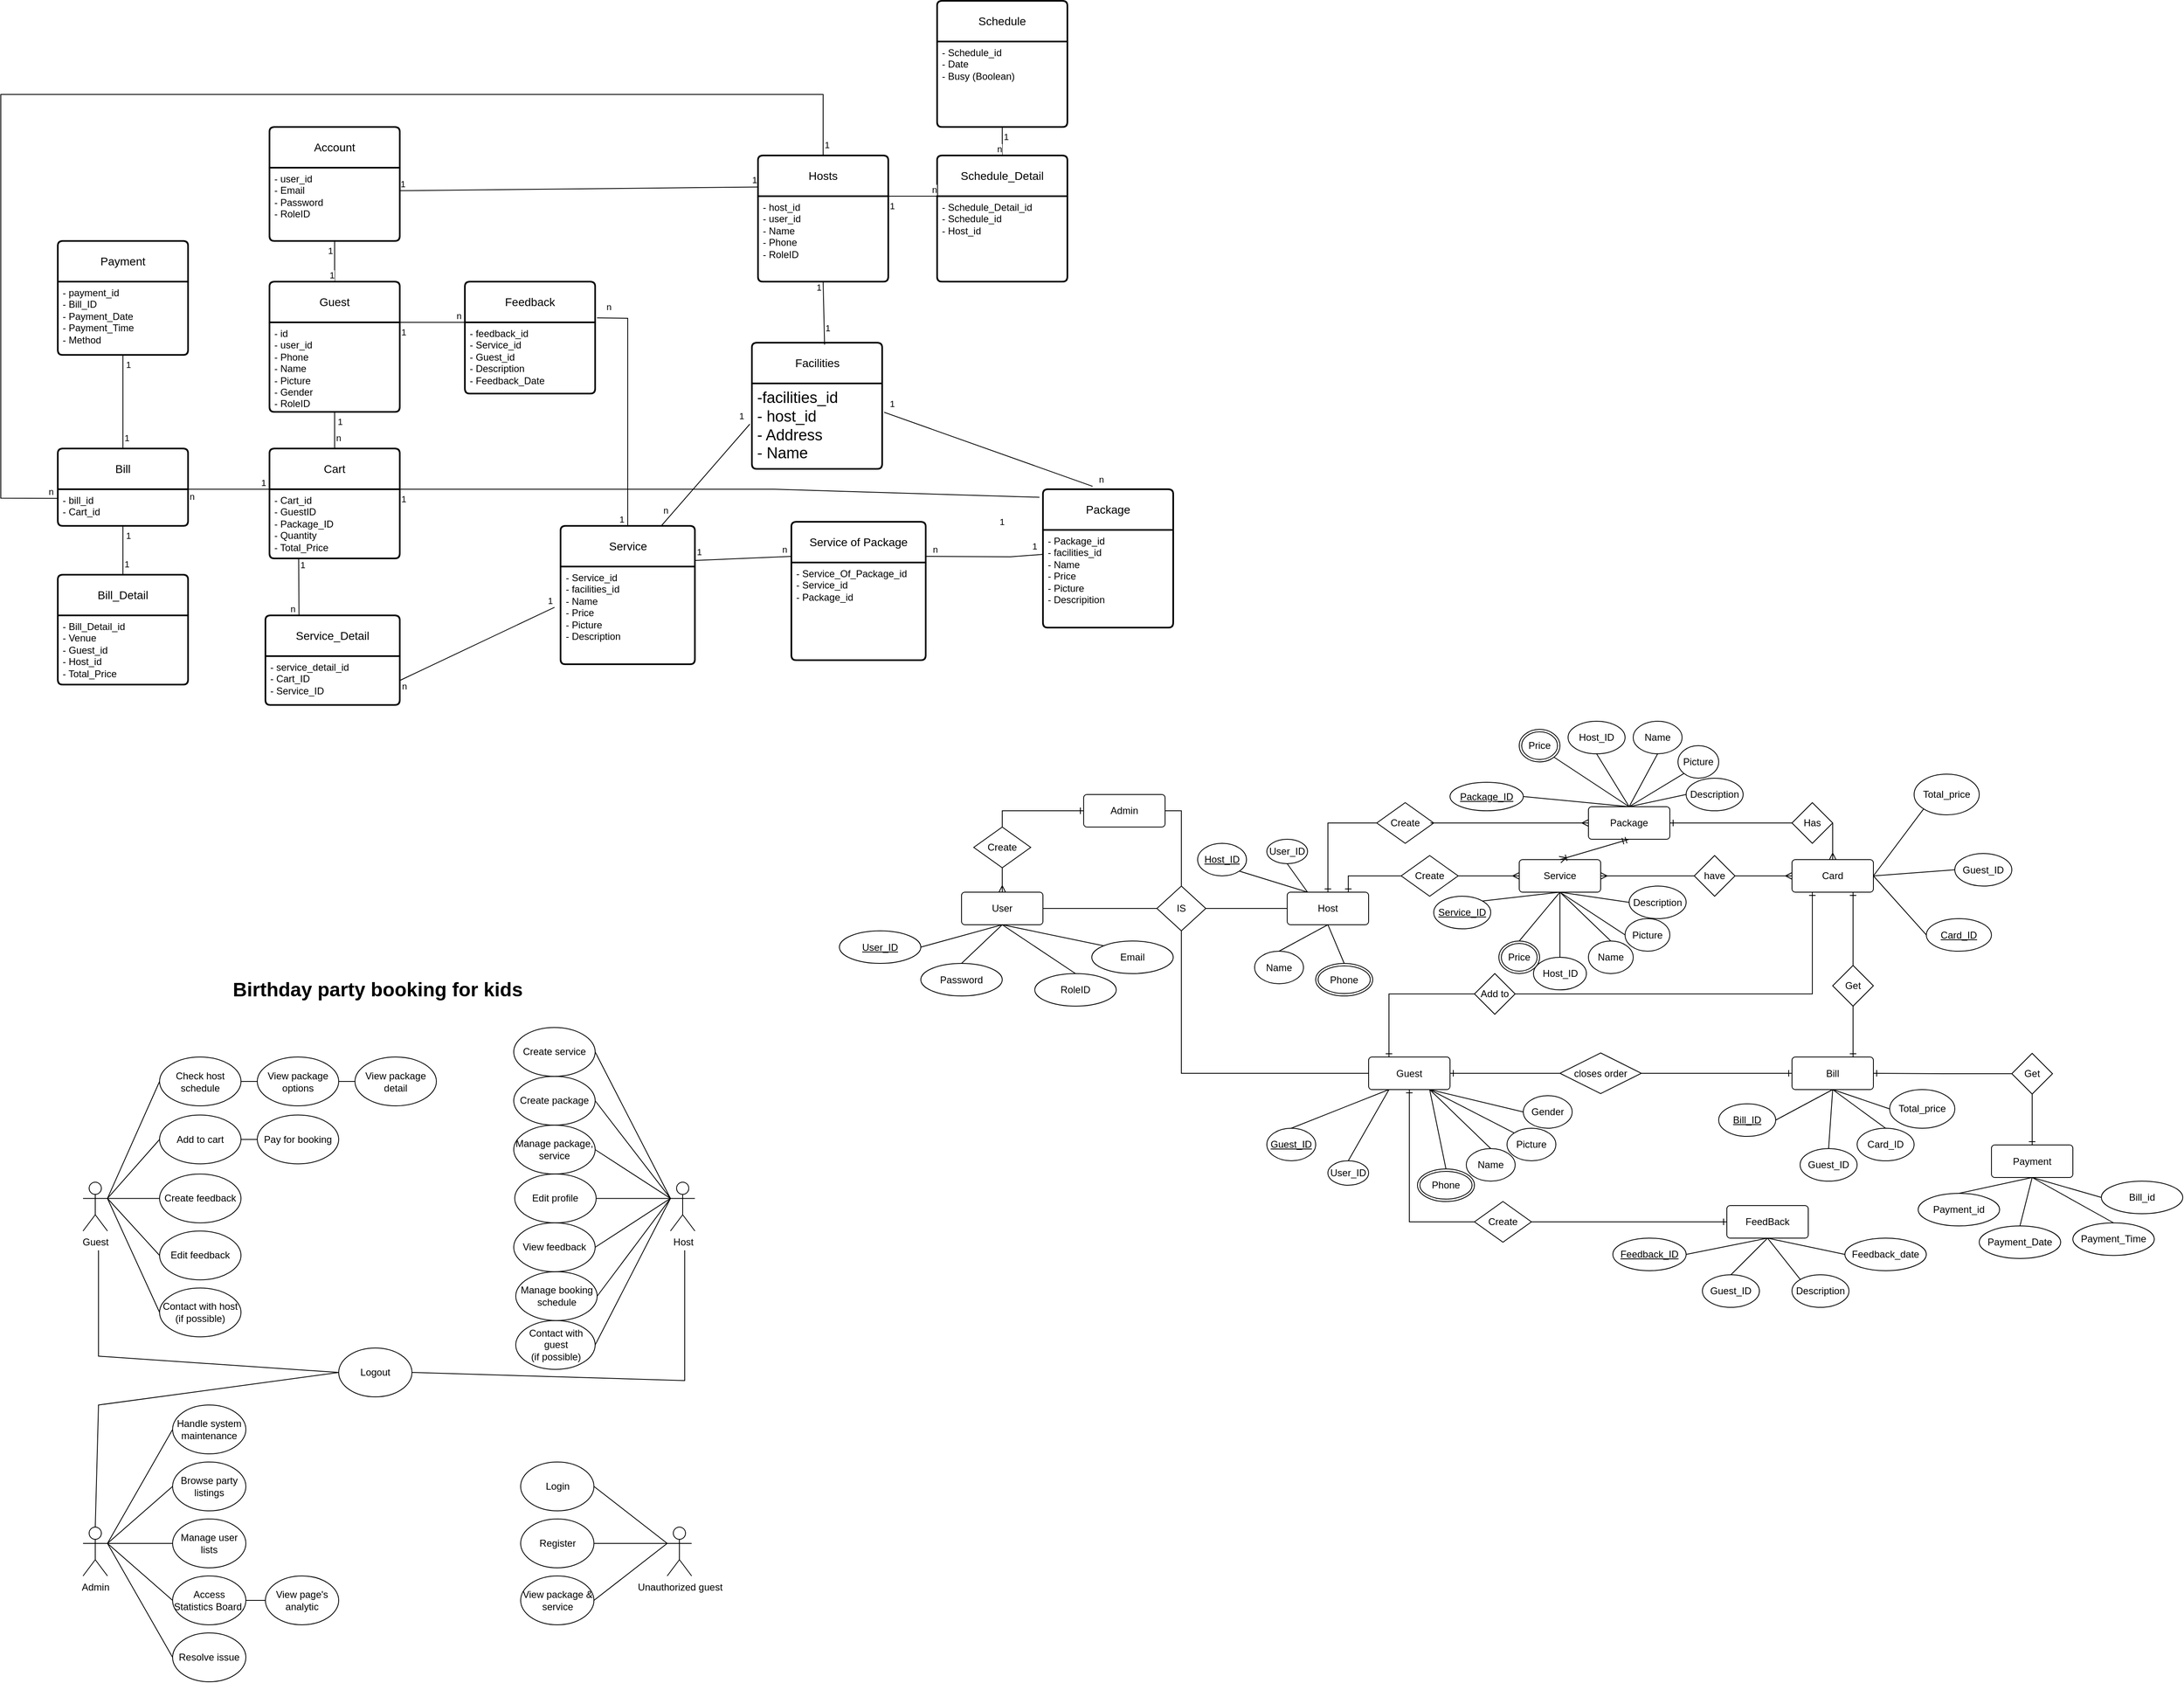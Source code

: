 <mxfile version="23.0.2" type="device">
  <diagram name="Page-1" id="pJSM8IIUNJlb7iicAstB">
    <mxGraphModel dx="750" dy="398" grid="1" gridSize="10" guides="1" tooltips="1" connect="1" arrows="1" fold="1" page="1" pageScale="1" pageWidth="827" pageHeight="1169" math="0" shadow="0">
      <root>
        <mxCell id="0" />
        <mxCell id="1" parent="0" />
        <mxCell id="y3mmZExF8sbPebz6QOZb-1" value="Guest" style="shape=umlActor;verticalLabelPosition=bottom;verticalAlign=top;html=1;outlineConnect=0;" parent="1" vertex="1">
          <mxGeometry x="371" y="2121.25" width="30" height="60" as="geometry" />
        </mxCell>
        <mxCell id="y3mmZExF8sbPebz6QOZb-2" value="&lt;h1&gt;Birthday party booking for kids&lt;br&gt;&lt;/h1&gt;" style="text;html=1;strokeColor=none;fillColor=none;spacing=5;spacingTop=-20;whiteSpace=wrap;overflow=hidden;rounded=0;" parent="1" vertex="1">
          <mxGeometry x="550" y="1865" width="390" height="40" as="geometry" />
        </mxCell>
        <mxCell id="y3mmZExF8sbPebz6QOZb-3" value="View package options" style="ellipse;whiteSpace=wrap;html=1;" parent="1" vertex="1">
          <mxGeometry x="585" y="1967.5" width="100" height="60" as="geometry" />
        </mxCell>
        <mxCell id="y3mmZExF8sbPebz6QOZb-4" value="View package detail" style="ellipse;whiteSpace=wrap;html=1;" parent="1" vertex="1">
          <mxGeometry x="705" y="1967.5" width="100" height="60" as="geometry" />
        </mxCell>
        <mxCell id="y3mmZExF8sbPebz6QOZb-5" value="Admin" style="shape=umlActor;verticalLabelPosition=bottom;verticalAlign=top;html=1;outlineConnect=0;" parent="1" vertex="1">
          <mxGeometry x="371" y="2545" width="30" height="60" as="geometry" />
        </mxCell>
        <mxCell id="y3mmZExF8sbPebz6QOZb-6" value="Browse party listings" style="ellipse;whiteSpace=wrap;html=1;" parent="1" vertex="1">
          <mxGeometry x="481" y="2465" width="90" height="60" as="geometry" />
        </mxCell>
        <mxCell id="y3mmZExF8sbPebz6QOZb-7" value="Manage user lists" style="ellipse;whiteSpace=wrap;html=1;" parent="1" vertex="1">
          <mxGeometry x="481" y="2535" width="90" height="60" as="geometry" />
        </mxCell>
        <mxCell id="y3mmZExF8sbPebz6QOZb-8" value="Access Statistics Board." style="ellipse;whiteSpace=wrap;html=1;" parent="1" vertex="1">
          <mxGeometry x="481" y="2605" width="90" height="60" as="geometry" />
        </mxCell>
        <mxCell id="y3mmZExF8sbPebz6QOZb-9" value="View page&#39;s analytic" style="ellipse;whiteSpace=wrap;html=1;" parent="1" vertex="1">
          <mxGeometry x="595" y="2605" width="90" height="60" as="geometry" />
        </mxCell>
        <mxCell id="y3mmZExF8sbPebz6QOZb-10" value="Check host schedule" style="ellipse;whiteSpace=wrap;html=1;" parent="1" vertex="1">
          <mxGeometry x="465" y="1967.5" width="100" height="60" as="geometry" />
        </mxCell>
        <mxCell id="y3mmZExF8sbPebz6QOZb-11" value="Contact with host &lt;br&gt;(if possible)" style="ellipse;whiteSpace=wrap;html=1;" parent="1" vertex="1">
          <mxGeometry x="465" y="2251.25" width="100" height="60" as="geometry" />
        </mxCell>
        <mxCell id="y3mmZExF8sbPebz6QOZb-12" value="Handle system maintenance" style="ellipse;whiteSpace=wrap;html=1;" parent="1" vertex="1">
          <mxGeometry x="481" y="2395" width="90" height="60" as="geometry" />
        </mxCell>
        <mxCell id="y3mmZExF8sbPebz6QOZb-13" value="Host" style="shape=umlActor;verticalLabelPosition=bottom;verticalAlign=top;html=1;outlineConnect=0;" parent="1" vertex="1">
          <mxGeometry x="1092.5" y="2121.25" width="30" height="60" as="geometry" />
        </mxCell>
        <mxCell id="y3mmZExF8sbPebz6QOZb-14" value="Create package" style="ellipse;whiteSpace=wrap;html=1;" parent="1" vertex="1">
          <mxGeometry x="900" y="1991.25" width="100" height="60" as="geometry" />
        </mxCell>
        <mxCell id="y3mmZExF8sbPebz6QOZb-15" value="Contact with guest &lt;br&gt;(if possible)" style="ellipse;whiteSpace=wrap;html=1;" parent="1" vertex="1">
          <mxGeometry x="902.5" y="2291.25" width="97.5" height="60" as="geometry" />
        </mxCell>
        <mxCell id="y3mmZExF8sbPebz6QOZb-16" value="Resolve issue" style="ellipse;whiteSpace=wrap;html=1;" parent="1" vertex="1">
          <mxGeometry x="481" y="2675" width="90" height="60" as="geometry" />
        </mxCell>
        <mxCell id="y3mmZExF8sbPebz6QOZb-17" value="" style="endArrow=none;html=1;rounded=0;exitX=1;exitY=0.333;exitDx=0;exitDy=0;exitPerimeter=0;entryX=0;entryY=0.5;entryDx=0;entryDy=0;" parent="1" source="y3mmZExF8sbPebz6QOZb-5" target="y3mmZExF8sbPebz6QOZb-12" edge="1">
          <mxGeometry width="50" height="50" relative="1" as="geometry">
            <mxPoint x="686" y="2661.25" as="sourcePoint" />
            <mxPoint x="481" y="2425" as="targetPoint" />
          </mxGeometry>
        </mxCell>
        <mxCell id="y3mmZExF8sbPebz6QOZb-18" value="Account" style="swimlane;childLayout=stackLayout;horizontal=1;startSize=50;horizontalStack=0;rounded=1;fontSize=14;fontStyle=0;strokeWidth=2;resizeParent=0;resizeLast=1;shadow=0;dashed=0;align=center;arcSize=4;whiteSpace=wrap;html=1;" parent="1" vertex="1">
          <mxGeometry x="600" y="825" width="160" height="140" as="geometry" />
        </mxCell>
        <mxCell id="y3mmZExF8sbPebz6QOZb-19" value="- user_id&lt;br&gt;- Email&lt;br&gt;- Password&lt;br&gt;- RoleID" style="align=left;strokeColor=none;fillColor=none;spacingLeft=4;fontSize=12;verticalAlign=top;resizable=0;rotatable=0;part=1;html=1;" parent="y3mmZExF8sbPebz6QOZb-18" vertex="1">
          <mxGeometry y="50" width="160" height="90" as="geometry" />
        </mxCell>
        <mxCell id="y3mmZExF8sbPebz6QOZb-20" value="Hosts" style="swimlane;childLayout=stackLayout;horizontal=1;startSize=50;horizontalStack=0;rounded=1;fontSize=14;fontStyle=0;strokeWidth=2;resizeParent=0;resizeLast=1;shadow=0;dashed=0;align=center;arcSize=4;whiteSpace=wrap;html=1;" parent="1" vertex="1">
          <mxGeometry x="1200" y="860" width="160" height="155" as="geometry" />
        </mxCell>
        <mxCell id="y3mmZExF8sbPebz6QOZb-21" value="- host_id&lt;br&gt;- user_id&lt;br&gt;- Name&lt;br&gt;- Phone&lt;br&gt;- RoleID" style="align=left;strokeColor=none;fillColor=none;spacingLeft=4;fontSize=12;verticalAlign=top;resizable=0;rotatable=0;part=1;html=1;" parent="y3mmZExF8sbPebz6QOZb-20" vertex="1">
          <mxGeometry y="50" width="160" height="105" as="geometry" />
        </mxCell>
        <mxCell id="y3mmZExF8sbPebz6QOZb-22" value="Guest" style="swimlane;childLayout=stackLayout;horizontal=1;startSize=50;horizontalStack=0;rounded=1;fontSize=14;fontStyle=0;strokeWidth=2;resizeParent=0;resizeLast=1;shadow=0;dashed=0;align=center;arcSize=4;whiteSpace=wrap;html=1;" parent="1" vertex="1">
          <mxGeometry x="600" y="1015" width="160" height="160" as="geometry" />
        </mxCell>
        <mxCell id="y3mmZExF8sbPebz6QOZb-23" value="- id&lt;br&gt;- user_id&lt;br&gt;- Phone&lt;br&gt;- Name&lt;br&gt;- Picture&lt;br&gt;- Gender&lt;br&gt;- RoleID" style="align=left;strokeColor=none;fillColor=none;spacingLeft=4;fontSize=12;verticalAlign=top;resizable=0;rotatable=0;part=1;html=1;" parent="y3mmZExF8sbPebz6QOZb-22" vertex="1">
          <mxGeometry y="50" width="160" height="110" as="geometry" />
        </mxCell>
        <mxCell id="y3mmZExF8sbPebz6QOZb-24" value="Cart" style="swimlane;childLayout=stackLayout;horizontal=1;startSize=50;horizontalStack=0;rounded=1;fontSize=14;fontStyle=0;strokeWidth=2;resizeParent=0;resizeLast=1;shadow=0;dashed=0;align=center;arcSize=4;whiteSpace=wrap;html=1;" parent="1" vertex="1">
          <mxGeometry x="600" y="1220" width="160" height="135" as="geometry" />
        </mxCell>
        <mxCell id="y3mmZExF8sbPebz6QOZb-25" value="- Cart_id&lt;br&gt;- GuestID&lt;br&gt;- Package_ID&lt;br&gt;- Quantity&lt;br&gt;- Total_Price" style="align=left;strokeColor=none;fillColor=none;spacingLeft=4;fontSize=12;verticalAlign=top;resizable=0;rotatable=0;part=1;html=1;" parent="y3mmZExF8sbPebz6QOZb-24" vertex="1">
          <mxGeometry y="50" width="160" height="85" as="geometry" />
        </mxCell>
        <mxCell id="y3mmZExF8sbPebz6QOZb-26" value="Bill" style="swimlane;childLayout=stackLayout;horizontal=1;startSize=50;horizontalStack=0;rounded=1;fontSize=14;fontStyle=0;strokeWidth=2;resizeParent=0;resizeLast=1;shadow=0;dashed=0;align=center;arcSize=4;whiteSpace=wrap;html=1;" parent="1" vertex="1">
          <mxGeometry x="340" y="1220" width="160" height="95" as="geometry" />
        </mxCell>
        <mxCell id="y3mmZExF8sbPebz6QOZb-27" value="- bill_id&lt;br&gt;- Cart_id" style="align=left;strokeColor=none;fillColor=none;spacingLeft=4;fontSize=12;verticalAlign=top;resizable=0;rotatable=0;part=1;html=1;" parent="y3mmZExF8sbPebz6QOZb-26" vertex="1">
          <mxGeometry y="50" width="160" height="45" as="geometry" />
        </mxCell>
        <mxCell id="y3mmZExF8sbPebz6QOZb-28" value="Service" style="swimlane;childLayout=stackLayout;horizontal=1;startSize=50;horizontalStack=0;rounded=1;fontSize=14;fontStyle=0;strokeWidth=2;resizeParent=0;resizeLast=1;shadow=0;dashed=0;align=center;arcSize=4;whiteSpace=wrap;html=1;" parent="1" vertex="1">
          <mxGeometry x="957.5" y="1315" width="165" height="170" as="geometry" />
        </mxCell>
        <mxCell id="y3mmZExF8sbPebz6QOZb-29" value="- Service_id&lt;br&gt;- facilities_id&lt;br&gt;- Name&lt;br&gt;- Price&lt;br&gt;- Picture&lt;br&gt;- Description&amp;nbsp;&lt;br&gt;" style="align=left;strokeColor=none;fillColor=none;spacingLeft=4;fontSize=12;verticalAlign=top;resizable=0;rotatable=0;part=1;html=1;" parent="y3mmZExF8sbPebz6QOZb-28" vertex="1">
          <mxGeometry y="50" width="165" height="120" as="geometry" />
        </mxCell>
        <mxCell id="y3mmZExF8sbPebz6QOZb-30" value="Package" style="swimlane;childLayout=stackLayout;horizontal=1;startSize=50;horizontalStack=0;rounded=1;fontSize=14;fontStyle=0;strokeWidth=2;resizeParent=0;resizeLast=1;shadow=0;dashed=0;align=center;arcSize=4;whiteSpace=wrap;html=1;" parent="1" vertex="1">
          <mxGeometry x="1550" y="1270" width="160" height="170" as="geometry" />
        </mxCell>
        <mxCell id="y3mmZExF8sbPebz6QOZb-31" value="- Package_id&lt;br&gt;- facilities_id&lt;br&gt;- Name&lt;br&gt;- Price&lt;br&gt;- Picture&lt;br&gt;- Descripition" style="align=left;strokeColor=none;fillColor=none;spacingLeft=4;fontSize=12;verticalAlign=top;resizable=0;rotatable=0;part=1;html=1;" parent="y3mmZExF8sbPebz6QOZb-30" vertex="1">
          <mxGeometry y="50" width="160" height="120" as="geometry" />
        </mxCell>
        <mxCell id="y3mmZExF8sbPebz6QOZb-32" value="Service_Detail" style="swimlane;childLayout=stackLayout;horizontal=1;startSize=50;horizontalStack=0;rounded=1;fontSize=14;fontStyle=0;strokeWidth=2;resizeParent=0;resizeLast=1;shadow=0;dashed=0;align=center;arcSize=4;whiteSpace=wrap;html=1;" parent="1" vertex="1">
          <mxGeometry x="595" y="1425" width="165" height="110" as="geometry" />
        </mxCell>
        <mxCell id="y3mmZExF8sbPebz6QOZb-33" value="- service_detail_id&lt;br&gt;- Cart_ID&lt;br&gt;- Service_ID" style="align=left;strokeColor=none;fillColor=none;spacingLeft=4;fontSize=12;verticalAlign=top;resizable=0;rotatable=0;part=1;html=1;" parent="y3mmZExF8sbPebz6QOZb-32" vertex="1">
          <mxGeometry y="50" width="165" height="60" as="geometry" />
        </mxCell>
        <mxCell id="y3mmZExF8sbPebz6QOZb-34" value="Payment" style="swimlane;childLayout=stackLayout;horizontal=1;startSize=50;horizontalStack=0;rounded=1;fontSize=14;fontStyle=0;strokeWidth=2;resizeParent=0;resizeLast=1;shadow=0;dashed=0;align=center;arcSize=4;whiteSpace=wrap;html=1;" parent="1" vertex="1">
          <mxGeometry x="340" y="965" width="160" height="140" as="geometry" />
        </mxCell>
        <mxCell id="y3mmZExF8sbPebz6QOZb-35" value="- payment_id&lt;br&gt;- Bill_ID&lt;br&gt;- Payment_Date&lt;br&gt;- Payment_Time&lt;br&gt;- Method" style="align=left;strokeColor=none;fillColor=none;spacingLeft=4;fontSize=12;verticalAlign=top;resizable=0;rotatable=0;part=1;html=1;" parent="y3mmZExF8sbPebz6QOZb-34" vertex="1">
          <mxGeometry y="50" width="160" height="90" as="geometry" />
        </mxCell>
        <mxCell id="y3mmZExF8sbPebz6QOZb-36" value="Feedback" style="swimlane;childLayout=stackLayout;horizontal=1;startSize=50;horizontalStack=0;rounded=1;fontSize=14;fontStyle=0;strokeWidth=2;resizeParent=0;resizeLast=1;shadow=0;dashed=0;align=center;arcSize=4;whiteSpace=wrap;html=1;" parent="1" vertex="1">
          <mxGeometry x="840" y="1015" width="160" height="137.5" as="geometry" />
        </mxCell>
        <mxCell id="y3mmZExF8sbPebz6QOZb-37" value="- feedback_id&lt;br&gt;- Service_id&lt;br&gt;- Guest_id&lt;br&gt;- Description&lt;br&gt;- Feedback_Date" style="align=left;strokeColor=none;fillColor=none;spacingLeft=4;fontSize=12;verticalAlign=top;resizable=0;rotatable=0;part=1;html=1;" parent="y3mmZExF8sbPebz6QOZb-36" vertex="1">
          <mxGeometry y="50" width="160" height="87.5" as="geometry" />
        </mxCell>
        <mxCell id="y3mmZExF8sbPebz6QOZb-38" value="Service of Package" style="swimlane;childLayout=stackLayout;horizontal=1;startSize=50;horizontalStack=0;rounded=1;fontSize=14;fontStyle=0;strokeWidth=2;resizeParent=0;resizeLast=1;shadow=0;dashed=0;align=center;arcSize=4;whiteSpace=wrap;html=1;" parent="1" vertex="1">
          <mxGeometry x="1241" y="1310" width="165" height="170" as="geometry" />
        </mxCell>
        <mxCell id="y3mmZExF8sbPebz6QOZb-39" value="- Service_Of_Package_id&lt;br&gt;- Service_id&lt;br&gt;- Package_id" style="align=left;strokeColor=none;fillColor=none;spacingLeft=4;fontSize=12;verticalAlign=top;resizable=0;rotatable=0;part=1;html=1;" parent="y3mmZExF8sbPebz6QOZb-38" vertex="1">
          <mxGeometry y="50" width="165" height="120" as="geometry" />
        </mxCell>
        <mxCell id="y3mmZExF8sbPebz6QOZb-40" value="User" style="rounded=1;arcSize=10;whiteSpace=wrap;html=1;align=center;" parent="1" vertex="1">
          <mxGeometry x="1450" y="1765" width="100" height="40" as="geometry" />
        </mxCell>
        <mxCell id="y3mmZExF8sbPebz6QOZb-41" value="IS" style="shape=rhombus;perimeter=rhombusPerimeter;whiteSpace=wrap;html=1;align=center;" parent="1" vertex="1">
          <mxGeometry x="1690" y="1757.5" width="60" height="55" as="geometry" />
        </mxCell>
        <mxCell id="y3mmZExF8sbPebz6QOZb-42" value="Admin" style="rounded=1;arcSize=10;whiteSpace=wrap;html=1;align=center;" parent="1" vertex="1">
          <mxGeometry x="1600" y="1645" width="100" height="40" as="geometry" />
        </mxCell>
        <mxCell id="y3mmZExF8sbPebz6QOZb-43" value="Host" style="rounded=1;arcSize=10;whiteSpace=wrap;html=1;align=center;" parent="1" vertex="1">
          <mxGeometry x="1850" y="1765" width="100" height="40" as="geometry" />
        </mxCell>
        <mxCell id="y3mmZExF8sbPebz6QOZb-44" value="Guest" style="rounded=1;arcSize=10;whiteSpace=wrap;html=1;align=center;" parent="1" vertex="1">
          <mxGeometry x="1950" y="1967.5" width="100" height="40" as="geometry" />
        </mxCell>
        <mxCell id="y3mmZExF8sbPebz6QOZb-45" value="" style="endArrow=none;html=1;rounded=0;entryX=1;entryY=0.5;entryDx=0;entryDy=0;exitX=0;exitY=0.5;exitDx=0;exitDy=0;" parent="1" source="y3mmZExF8sbPebz6QOZb-41" target="y3mmZExF8sbPebz6QOZb-40" edge="1">
          <mxGeometry width="50" height="50" relative="1" as="geometry">
            <mxPoint x="1430" y="1985" as="sourcePoint" />
            <mxPoint x="1480" y="1935" as="targetPoint" />
          </mxGeometry>
        </mxCell>
        <mxCell id="y3mmZExF8sbPebz6QOZb-46" value="" style="endArrow=none;html=1;rounded=0;entryX=1;entryY=0.5;entryDx=0;entryDy=0;exitX=0;exitY=0.5;exitDx=0;exitDy=0;" parent="1" source="y3mmZExF8sbPebz6QOZb-43" target="y3mmZExF8sbPebz6QOZb-41" edge="1">
          <mxGeometry width="50" height="50" relative="1" as="geometry">
            <mxPoint x="1900" y="1784.41" as="sourcePoint" />
            <mxPoint x="1810" y="1784.41" as="targetPoint" />
          </mxGeometry>
        </mxCell>
        <mxCell id="y3mmZExF8sbPebz6QOZb-47" value="" style="endArrow=none;html=1;rounded=0;entryX=0.5;entryY=1;entryDx=0;entryDy=0;exitX=0;exitY=0.5;exitDx=0;exitDy=0;edgeStyle=orthogonalEdgeStyle;" parent="1" source="y3mmZExF8sbPebz6QOZb-44" target="y3mmZExF8sbPebz6QOZb-41" edge="1">
          <mxGeometry width="50" height="50" relative="1" as="geometry">
            <mxPoint x="1940" y="1991.25" as="sourcePoint" />
            <mxPoint x="1740" y="1788.75" as="targetPoint" />
          </mxGeometry>
        </mxCell>
        <mxCell id="y3mmZExF8sbPebz6QOZb-48" value="" style="endArrow=none;html=1;rounded=0;entryX=0.5;entryY=0;entryDx=0;entryDy=0;exitX=1;exitY=0.5;exitDx=0;exitDy=0;edgeStyle=orthogonalEdgeStyle;" parent="1" source="y3mmZExF8sbPebz6QOZb-42" target="y3mmZExF8sbPebz6QOZb-41" edge="1">
          <mxGeometry width="50" height="50" relative="1" as="geometry">
            <mxPoint x="1750" y="1770" as="sourcePoint" />
            <mxPoint x="1660" y="1770" as="targetPoint" />
          </mxGeometry>
        </mxCell>
        <mxCell id="y3mmZExF8sbPebz6QOZb-49" value="Create" style="shape=rhombus;perimeter=rhombusPerimeter;whiteSpace=wrap;html=1;align=center;" parent="1" vertex="1">
          <mxGeometry x="1960" y="1655" width="70" height="50" as="geometry" />
        </mxCell>
        <mxCell id="y3mmZExF8sbPebz6QOZb-50" value="" style="fontSize=12;html=1;endArrow=ERone;endFill=1;rounded=0;entryX=0.5;entryY=0;entryDx=0;entryDy=0;exitX=0;exitY=0.5;exitDx=0;exitDy=0;edgeStyle=orthogonalEdgeStyle;" parent="1" source="y3mmZExF8sbPebz6QOZb-49" target="y3mmZExF8sbPebz6QOZb-43" edge="1">
          <mxGeometry width="100" height="100" relative="1" as="geometry">
            <mxPoint x="1830" y="2015" as="sourcePoint" />
            <mxPoint x="1930" y="1915" as="targetPoint" />
          </mxGeometry>
        </mxCell>
        <mxCell id="y3mmZExF8sbPebz6QOZb-51" value="Package" style="rounded=1;arcSize=10;whiteSpace=wrap;html=1;align=center;" parent="1" vertex="1">
          <mxGeometry x="2220" y="1660" width="100" height="40" as="geometry" />
        </mxCell>
        <mxCell id="y3mmZExF8sbPebz6QOZb-52" value="Service" style="rounded=1;arcSize=10;whiteSpace=wrap;html=1;align=center;" parent="1" vertex="1">
          <mxGeometry x="2135" y="1725" width="100" height="40" as="geometry" />
        </mxCell>
        <mxCell id="y3mmZExF8sbPebz6QOZb-53" value="" style="fontSize=12;html=1;endArrow=ERmany;rounded=0;entryX=0;entryY=0.5;entryDx=0;entryDy=0;exitX=0.944;exitY=0.499;exitDx=0;exitDy=0;exitPerimeter=0;" parent="1" source="y3mmZExF8sbPebz6QOZb-49" target="y3mmZExF8sbPebz6QOZb-51" edge="1">
          <mxGeometry width="100" height="100" relative="1" as="geometry">
            <mxPoint x="2020" y="1725" as="sourcePoint" />
            <mxPoint x="1890" y="1815" as="targetPoint" />
          </mxGeometry>
        </mxCell>
        <mxCell id="y3mmZExF8sbPebz6QOZb-54" value="" style="fontSize=12;html=1;endArrow=ERmany;rounded=0;entryX=0;entryY=0.5;entryDx=0;entryDy=0;exitX=1;exitY=0.5;exitDx=0;exitDy=0;" parent="1" source="y3mmZExF8sbPebz6QOZb-55" target="y3mmZExF8sbPebz6QOZb-52" edge="1">
          <mxGeometry width="100" height="100" relative="1" as="geometry">
            <mxPoint x="2130" y="1790" as="sourcePoint" />
            <mxPoint x="2190" y="1750" as="targetPoint" />
          </mxGeometry>
        </mxCell>
        <mxCell id="y3mmZExF8sbPebz6QOZb-55" value="Create" style="shape=rhombus;perimeter=rhombusPerimeter;whiteSpace=wrap;html=1;align=center;" parent="1" vertex="1">
          <mxGeometry x="1990" y="1720" width="70" height="50" as="geometry" />
        </mxCell>
        <mxCell id="y3mmZExF8sbPebz6QOZb-56" value="" style="fontSize=12;html=1;endArrow=ERone;endFill=1;rounded=0;entryX=0.75;entryY=0;entryDx=0;entryDy=0;exitX=0;exitY=0.5;exitDx=0;exitDy=0;edgeStyle=orthogonalEdgeStyle;" parent="1" source="y3mmZExF8sbPebz6QOZb-55" target="y3mmZExF8sbPebz6QOZb-43" edge="1">
          <mxGeometry width="100" height="100" relative="1" as="geometry">
            <mxPoint x="2060" y="1755" as="sourcePoint" />
            <mxPoint x="2010" y="1795" as="targetPoint" />
          </mxGeometry>
        </mxCell>
        <mxCell id="y3mmZExF8sbPebz6QOZb-57" value="Create" style="shape=rhombus;perimeter=rhombusPerimeter;whiteSpace=wrap;html=1;align=center;" parent="1" vertex="1">
          <mxGeometry x="2080" y="2145" width="70" height="50" as="geometry" />
        </mxCell>
        <mxCell id="y3mmZExF8sbPebz6QOZb-58" value="" style="fontSize=12;html=1;endArrow=ERone;endFill=1;rounded=0;entryX=0.5;entryY=1;entryDx=0;entryDy=0;exitX=0;exitY=0.5;exitDx=0;exitDy=0;edgeStyle=orthogonalEdgeStyle;" parent="1" source="y3mmZExF8sbPebz6QOZb-57" target="y3mmZExF8sbPebz6QOZb-44" edge="1">
          <mxGeometry width="100" height="100" relative="1" as="geometry">
            <mxPoint x="2155" y="1907.5" as="sourcePoint" />
            <mxPoint x="2070" y="1957.5" as="targetPoint" />
          </mxGeometry>
        </mxCell>
        <mxCell id="y3mmZExF8sbPebz6QOZb-59" value="FeedBack" style="rounded=1;arcSize=10;whiteSpace=wrap;html=1;align=center;" parent="1" vertex="1">
          <mxGeometry x="2390" y="2150" width="100" height="40" as="geometry" />
        </mxCell>
        <mxCell id="y3mmZExF8sbPebz6QOZb-60" value="" style="edgeStyle=entityRelationEdgeStyle;fontSize=12;html=1;endArrow=ERone;endFill=1;rounded=0;entryX=0;entryY=0.5;entryDx=0;entryDy=0;" parent="1" source="y3mmZExF8sbPebz6QOZb-57" target="y3mmZExF8sbPebz6QOZb-59" edge="1">
          <mxGeometry width="100" height="100" relative="1" as="geometry">
            <mxPoint x="1700" y="2137.5" as="sourcePoint" />
            <mxPoint x="1800" y="2037.5" as="targetPoint" />
          </mxGeometry>
        </mxCell>
        <mxCell id="y3mmZExF8sbPebz6QOZb-61" value="Add to" style="shape=rhombus;perimeter=rhombusPerimeter;whiteSpace=wrap;html=1;align=center;" parent="1" vertex="1">
          <mxGeometry x="2080" y="1865" width="50" height="50" as="geometry" />
        </mxCell>
        <mxCell id="y3mmZExF8sbPebz6QOZb-62" value="Card" style="rounded=1;arcSize=10;whiteSpace=wrap;html=1;align=center;" parent="1" vertex="1">
          <mxGeometry x="2470" y="1725" width="100" height="40" as="geometry" />
        </mxCell>
        <mxCell id="y3mmZExF8sbPebz6QOZb-63" value="Has" style="shape=rhombus;perimeter=rhombusPerimeter;whiteSpace=wrap;html=1;align=center;" parent="1" vertex="1">
          <mxGeometry x="2470" y="1655" width="50" height="50" as="geometry" />
        </mxCell>
        <mxCell id="y3mmZExF8sbPebz6QOZb-64" value="" style="fontSize=12;html=1;endArrow=ERone;endFill=1;rounded=0;entryX=1;entryY=0.5;entryDx=0;entryDy=0;exitX=0;exitY=0.5;exitDx=0;exitDy=0;edgeStyle=orthogonalEdgeStyle;" parent="1" source="y3mmZExF8sbPebz6QOZb-63" target="y3mmZExF8sbPebz6QOZb-51" edge="1">
          <mxGeometry width="100" height="100" relative="1" as="geometry">
            <mxPoint x="2260" y="1885" as="sourcePoint" />
            <mxPoint x="2360" y="1785" as="targetPoint" />
          </mxGeometry>
        </mxCell>
        <mxCell id="y3mmZExF8sbPebz6QOZb-65" value="" style="fontSize=12;html=1;endArrow=ERmany;rounded=0;entryX=0.5;entryY=0;entryDx=0;entryDy=0;exitX=1;exitY=0.5;exitDx=0;exitDy=0;exitPerimeter=0;" parent="1" source="y3mmZExF8sbPebz6QOZb-63" target="y3mmZExF8sbPebz6QOZb-62" edge="1">
          <mxGeometry width="100" height="100" relative="1" as="geometry">
            <mxPoint x="2260" y="1885" as="sourcePoint" />
            <mxPoint x="2360" y="1785" as="targetPoint" />
          </mxGeometry>
        </mxCell>
        <mxCell id="y3mmZExF8sbPebz6QOZb-66" value="have" style="shape=rhombus;perimeter=rhombusPerimeter;whiteSpace=wrap;html=1;align=center;" parent="1" vertex="1">
          <mxGeometry x="2350" y="1720" width="50" height="50" as="geometry" />
        </mxCell>
        <mxCell id="y3mmZExF8sbPebz6QOZb-67" value="" style="fontSize=12;html=1;endArrow=ERmany;rounded=0;entryX=0;entryY=0.5;entryDx=0;entryDy=0;exitX=1;exitY=0.5;exitDx=0;exitDy=0;" parent="1" source="y3mmZExF8sbPebz6QOZb-66" target="y3mmZExF8sbPebz6QOZb-62" edge="1">
          <mxGeometry width="100" height="100" relative="1" as="geometry">
            <mxPoint x="2070" y="1755" as="sourcePoint" />
            <mxPoint x="2095" y="1755" as="targetPoint" />
          </mxGeometry>
        </mxCell>
        <mxCell id="y3mmZExF8sbPebz6QOZb-68" value="" style="fontSize=12;html=1;endArrow=ERmany;rounded=0;exitX=0;exitY=0.5;exitDx=0;exitDy=0;entryX=1;entryY=0.5;entryDx=0;entryDy=0;" parent="1" source="y3mmZExF8sbPebz6QOZb-66" target="y3mmZExF8sbPebz6QOZb-52" edge="1">
          <mxGeometry width="100" height="100" relative="1" as="geometry">
            <mxPoint x="2080" y="1765" as="sourcePoint" />
            <mxPoint x="2190" y="1755" as="targetPoint" />
          </mxGeometry>
        </mxCell>
        <mxCell id="y3mmZExF8sbPebz6QOZb-69" value="" style="fontSize=12;html=1;endArrow=ERone;endFill=1;rounded=0;entryX=0.25;entryY=0;entryDx=0;entryDy=0;exitX=0;exitY=0.5;exitDx=0;exitDy=0;edgeStyle=orthogonalEdgeStyle;" parent="1" source="y3mmZExF8sbPebz6QOZb-61" target="y3mmZExF8sbPebz6QOZb-44" edge="1">
          <mxGeometry width="100" height="100" relative="1" as="geometry">
            <mxPoint x="2000" y="1755" as="sourcePoint" />
            <mxPoint x="1935" y="1775" as="targetPoint" />
          </mxGeometry>
        </mxCell>
        <mxCell id="y3mmZExF8sbPebz6QOZb-70" value="" style="fontSize=12;html=1;endArrow=ERone;endFill=1;rounded=0;entryX=0.25;entryY=1;entryDx=0;entryDy=0;exitX=1;exitY=0.5;exitDx=0;exitDy=0;edgeStyle=orthogonalEdgeStyle;" parent="1" source="y3mmZExF8sbPebz6QOZb-61" target="y3mmZExF8sbPebz6QOZb-62" edge="1">
          <mxGeometry width="100" height="100" relative="1" as="geometry">
            <mxPoint x="2010" y="1765" as="sourcePoint" />
            <mxPoint x="1945" y="1785" as="targetPoint" />
          </mxGeometry>
        </mxCell>
        <mxCell id="y3mmZExF8sbPebz6QOZb-71" value="closes order" style="shape=rhombus;perimeter=rhombusPerimeter;whiteSpace=wrap;html=1;align=center;" parent="1" vertex="1">
          <mxGeometry x="2185" y="1962.5" width="100" height="50" as="geometry" />
        </mxCell>
        <mxCell id="y3mmZExF8sbPebz6QOZb-72" value="" style="fontSize=12;html=1;endArrow=ERone;endFill=1;rounded=0;entryX=1;entryY=0.5;entryDx=0;entryDy=0;exitX=0;exitY=0.5;exitDx=0;exitDy=0;edgeStyle=orthogonalEdgeStyle;" parent="1" source="y3mmZExF8sbPebz6QOZb-71" target="y3mmZExF8sbPebz6QOZb-44" edge="1">
          <mxGeometry width="100" height="100" relative="1" as="geometry">
            <mxPoint x="2070" y="1875" as="sourcePoint" />
            <mxPoint x="1985" y="1978" as="targetPoint" />
          </mxGeometry>
        </mxCell>
        <mxCell id="y3mmZExF8sbPebz6QOZb-73" value="Bill" style="rounded=1;arcSize=10;whiteSpace=wrap;html=1;align=center;" parent="1" vertex="1">
          <mxGeometry x="2470" y="1967.5" width="100" height="40" as="geometry" />
        </mxCell>
        <mxCell id="y3mmZExF8sbPebz6QOZb-74" value="" style="edgeStyle=entityRelationEdgeStyle;fontSize=12;html=1;endArrow=ERone;endFill=1;rounded=0;entryX=0;entryY=0.5;entryDx=0;entryDy=0;exitX=1;exitY=0.5;exitDx=0;exitDy=0;" parent="1" source="y3mmZExF8sbPebz6QOZb-71" target="y3mmZExF8sbPebz6QOZb-73" edge="1">
          <mxGeometry width="100" height="100" relative="1" as="geometry">
            <mxPoint x="2180" y="1998" as="sourcePoint" />
            <mxPoint x="2250" y="1998" as="targetPoint" />
          </mxGeometry>
        </mxCell>
        <mxCell id="y3mmZExF8sbPebz6QOZb-75" value="Get" style="shape=rhombus;perimeter=rhombusPerimeter;whiteSpace=wrap;html=1;align=center;" parent="1" vertex="1">
          <mxGeometry x="2520" y="1855" width="50" height="50" as="geometry" />
        </mxCell>
        <mxCell id="y3mmZExF8sbPebz6QOZb-76" value="" style="fontSize=12;html=1;endArrow=ERone;endFill=1;rounded=0;entryX=0.75;entryY=1;entryDx=0;entryDy=0;exitX=0.5;exitY=0;exitDx=0;exitDy=0;edgeStyle=orthogonalEdgeStyle;" parent="1" source="y3mmZExF8sbPebz6QOZb-75" target="y3mmZExF8sbPebz6QOZb-62" edge="1">
          <mxGeometry width="100" height="100" relative="1" as="geometry">
            <mxPoint x="2140" y="1880" as="sourcePoint" />
            <mxPoint x="2505" y="1775" as="targetPoint" />
          </mxGeometry>
        </mxCell>
        <mxCell id="y3mmZExF8sbPebz6QOZb-77" value="" style="fontSize=12;html=1;endArrow=ERone;endFill=1;rounded=0;entryX=0.75;entryY=0;entryDx=0;entryDy=0;exitX=0.5;exitY=1;exitDx=0;exitDy=0;edgeStyle=orthogonalEdgeStyle;" parent="1" source="y3mmZExF8sbPebz6QOZb-75" target="y3mmZExF8sbPebz6QOZb-73" edge="1">
          <mxGeometry width="100" height="100" relative="1" as="geometry">
            <mxPoint x="2090" y="1880" as="sourcePoint" />
            <mxPoint x="1985" y="1978" as="targetPoint" />
          </mxGeometry>
        </mxCell>
        <mxCell id="y3mmZExF8sbPebz6QOZb-78" value="Payment" style="rounded=1;arcSize=10;whiteSpace=wrap;html=1;align=center;" parent="1" vertex="1">
          <mxGeometry x="2715" y="2075.5" width="100" height="40" as="geometry" />
        </mxCell>
        <mxCell id="y3mmZExF8sbPebz6QOZb-79" value="Get" style="shape=rhombus;perimeter=rhombusPerimeter;whiteSpace=wrap;html=1;align=center;" parent="1" vertex="1">
          <mxGeometry x="2740" y="1963" width="50" height="50" as="geometry" />
        </mxCell>
        <mxCell id="y3mmZExF8sbPebz6QOZb-80" value="" style="fontSize=12;html=1;endArrow=ERone;endFill=1;rounded=0;entryX=0.5;entryY=0;entryDx=0;entryDy=0;exitX=0.5;exitY=1;exitDx=0;exitDy=0;edgeStyle=orthogonalEdgeStyle;" parent="1" source="y3mmZExF8sbPebz6QOZb-79" target="y3mmZExF8sbPebz6QOZb-78" edge="1">
          <mxGeometry width="100" height="100" relative="1" as="geometry">
            <mxPoint x="2655" y="1925.5" as="sourcePoint" />
            <mxPoint x="2655" y="1988.5" as="targetPoint" />
          </mxGeometry>
        </mxCell>
        <mxCell id="y3mmZExF8sbPebz6QOZb-81" value="" style="fontSize=12;html=1;endArrow=ERone;endFill=1;rounded=0;entryX=1;entryY=0.5;entryDx=0;entryDy=0;exitX=0;exitY=0.5;exitDx=0;exitDy=0;edgeStyle=orthogonalEdgeStyle;" parent="1" source="y3mmZExF8sbPebz6QOZb-79" target="y3mmZExF8sbPebz6QOZb-73" edge="1">
          <mxGeometry width="100" height="100" relative="1" as="geometry">
            <mxPoint x="2195" y="1997" as="sourcePoint" />
            <mxPoint x="2060" y="1997" as="targetPoint" />
          </mxGeometry>
        </mxCell>
        <mxCell id="y3mmZExF8sbPebz6QOZb-82" value="Create" style="shape=rhombus;perimeter=rhombusPerimeter;whiteSpace=wrap;html=1;align=center;" parent="1" vertex="1">
          <mxGeometry x="1465" y="1685" width="70" height="50" as="geometry" />
        </mxCell>
        <mxCell id="y3mmZExF8sbPebz6QOZb-83" value="" style="fontSize=12;html=1;endArrow=ERmany;rounded=0;entryX=0.5;entryY=0;entryDx=0;entryDy=0;exitX=0.5;exitY=1;exitDx=0;exitDy=0;" parent="1" source="y3mmZExF8sbPebz6QOZb-82" target="y3mmZExF8sbPebz6QOZb-40" edge="1">
          <mxGeometry width="100" height="100" relative="1" as="geometry">
            <mxPoint x="2010" y="1755" as="sourcePoint" />
            <mxPoint x="2035" y="1755" as="targetPoint" />
          </mxGeometry>
        </mxCell>
        <mxCell id="y3mmZExF8sbPebz6QOZb-84" value="" style="edgeStyle=orthogonalEdgeStyle;fontSize=12;html=1;endArrow=ERone;endFill=1;rounded=0;entryX=0;entryY=0.5;entryDx=0;entryDy=0;exitX=0.5;exitY=0;exitDx=0;exitDy=0;" parent="1" source="y3mmZExF8sbPebz6QOZb-82" target="y3mmZExF8sbPebz6QOZb-42" edge="1">
          <mxGeometry width="100" height="100" relative="1" as="geometry">
            <mxPoint x="2235" y="1998" as="sourcePoint" />
            <mxPoint x="2420" y="1998" as="targetPoint" />
          </mxGeometry>
        </mxCell>
        <mxCell id="y3mmZExF8sbPebz6QOZb-85" value="Password" style="ellipse;whiteSpace=wrap;html=1;align=center;" parent="1" vertex="1">
          <mxGeometry x="1400" y="1852.5" width="100" height="40" as="geometry" />
        </mxCell>
        <mxCell id="y3mmZExF8sbPebz6QOZb-86" value="RoleID" style="ellipse;whiteSpace=wrap;html=1;align=center;" parent="1" vertex="1">
          <mxGeometry x="1540" y="1865" width="100" height="40" as="geometry" />
        </mxCell>
        <mxCell id="y3mmZExF8sbPebz6QOZb-87" value="Email" style="ellipse;whiteSpace=wrap;html=1;align=center;" parent="1" vertex="1">
          <mxGeometry x="1610" y="1825" width="100" height="40" as="geometry" />
        </mxCell>
        <mxCell id="y3mmZExF8sbPebz6QOZb-88" value="User_ID" style="ellipse;whiteSpace=wrap;html=1;align=center;fontStyle=4;" parent="1" vertex="1">
          <mxGeometry x="1300" y="1812.5" width="100" height="40" as="geometry" />
        </mxCell>
        <mxCell id="y3mmZExF8sbPebz6QOZb-89" value="" style="endArrow=none;html=1;rounded=0;entryX=0.5;entryY=1;entryDx=0;entryDy=0;exitX=1;exitY=0.5;exitDx=0;exitDy=0;" parent="1" source="y3mmZExF8sbPebz6QOZb-88" target="y3mmZExF8sbPebz6QOZb-40" edge="1">
          <mxGeometry relative="1" as="geometry">
            <mxPoint x="1190" y="1795" as="sourcePoint" />
            <mxPoint x="1350" y="1795" as="targetPoint" />
          </mxGeometry>
        </mxCell>
        <mxCell id="y3mmZExF8sbPebz6QOZb-90" value="" style="endArrow=none;html=1;rounded=0;entryX=0.5;entryY=1;entryDx=0;entryDy=0;exitX=0.5;exitY=0;exitDx=0;exitDy=0;" parent="1" source="y3mmZExF8sbPebz6QOZb-85" target="y3mmZExF8sbPebz6QOZb-40" edge="1">
          <mxGeometry relative="1" as="geometry">
            <mxPoint x="1400" y="1875" as="sourcePoint" />
            <mxPoint x="1560" y="1875" as="targetPoint" />
          </mxGeometry>
        </mxCell>
        <mxCell id="y3mmZExF8sbPebz6QOZb-91" value="" style="endArrow=none;html=1;rounded=0;entryX=0;entryY=0;entryDx=0;entryDy=0;exitX=0.5;exitY=1;exitDx=0;exitDy=0;" parent="1" source="y3mmZExF8sbPebz6QOZb-40" target="y3mmZExF8sbPebz6QOZb-87" edge="1">
          <mxGeometry relative="1" as="geometry">
            <mxPoint x="1500" y="1805" as="sourcePoint" />
            <mxPoint x="1660" y="1805" as="targetPoint" />
          </mxGeometry>
        </mxCell>
        <mxCell id="y3mmZExF8sbPebz6QOZb-92" value="" style="endArrow=none;html=1;rounded=0;entryX=0.5;entryY=1;entryDx=0;entryDy=0;exitX=0.5;exitY=0;exitDx=0;exitDy=0;" parent="1" source="y3mmZExF8sbPebz6QOZb-86" target="y3mmZExF8sbPebz6QOZb-40" edge="1">
          <mxGeometry relative="1" as="geometry">
            <mxPoint x="1190" y="1795" as="sourcePoint" />
            <mxPoint x="1350" y="1795" as="targetPoint" />
          </mxGeometry>
        </mxCell>
        <mxCell id="y3mmZExF8sbPebz6QOZb-93" value="Host_ID" style="ellipse;whiteSpace=wrap;html=1;align=center;fontStyle=4;" parent="1" vertex="1">
          <mxGeometry x="1740" y="1705" width="60" height="40" as="geometry" />
        </mxCell>
        <mxCell id="y3mmZExF8sbPebz6QOZb-94" value="Name" style="ellipse;whiteSpace=wrap;html=1;align=center;" parent="1" vertex="1">
          <mxGeometry x="1810" y="1837.5" width="60" height="40" as="geometry" />
        </mxCell>
        <mxCell id="y3mmZExF8sbPebz6QOZb-95" value="" style="endArrow=none;html=1;rounded=0;entryX=0.5;entryY=0;entryDx=0;entryDy=0;exitX=0.5;exitY=1;exitDx=0;exitDy=0;" parent="1" source="y3mmZExF8sbPebz6QOZb-119" target="y3mmZExF8sbPebz6QOZb-51" edge="1">
          <mxGeometry relative="1" as="geometry">
            <mxPoint x="2360" y="1465" as="sourcePoint" />
            <mxPoint x="2520" y="1465" as="targetPoint" />
          </mxGeometry>
        </mxCell>
        <mxCell id="y3mmZExF8sbPebz6QOZb-96" value="" style="endArrow=none;html=1;rounded=0;entryX=0.25;entryY=0;entryDx=0;entryDy=0;exitX=1;exitY=1;exitDx=0;exitDy=0;" parent="1" source="y3mmZExF8sbPebz6QOZb-93" target="y3mmZExF8sbPebz6QOZb-43" edge="1">
          <mxGeometry relative="1" as="geometry">
            <mxPoint x="1620" y="1770" as="sourcePoint" />
            <mxPoint x="1780" y="1770" as="targetPoint" />
          </mxGeometry>
        </mxCell>
        <mxCell id="y3mmZExF8sbPebz6QOZb-97" value="" style="endArrow=none;html=1;rounded=0;entryX=0.25;entryY=0;entryDx=0;entryDy=0;exitX=0.5;exitY=1;exitDx=0;exitDy=0;" parent="1" source="y3mmZExF8sbPebz6QOZb-118" target="y3mmZExF8sbPebz6QOZb-43" edge="1">
          <mxGeometry relative="1" as="geometry">
            <mxPoint x="1860" y="1735" as="sourcePoint" />
            <mxPoint x="1780" y="1796.88" as="targetPoint" />
          </mxGeometry>
        </mxCell>
        <mxCell id="y3mmZExF8sbPebz6QOZb-98" value="" style="endArrow=none;html=1;rounded=0;exitX=0.5;exitY=0;exitDx=0;exitDy=0;entryX=0.5;entryY=1;entryDx=0;entryDy=0;" parent="1" source="y3mmZExF8sbPebz6QOZb-124" target="y3mmZExF8sbPebz6QOZb-43" edge="1">
          <mxGeometry relative="1" as="geometry">
            <mxPoint x="1885" y="1865" as="sourcePoint" />
            <mxPoint x="1900" y="1805" as="targetPoint" />
          </mxGeometry>
        </mxCell>
        <mxCell id="y3mmZExF8sbPebz6QOZb-99" value="" style="endArrow=none;html=1;rounded=0;entryX=0.5;entryY=1;entryDx=0;entryDy=0;exitX=0.5;exitY=0;exitDx=0;exitDy=0;" parent="1" source="y3mmZExF8sbPebz6QOZb-94" target="y3mmZExF8sbPebz6QOZb-43" edge="1">
          <mxGeometry relative="1" as="geometry">
            <mxPoint x="1720" y="1844.38" as="sourcePoint" />
            <mxPoint x="1880" y="1844.38" as="targetPoint" />
          </mxGeometry>
        </mxCell>
        <mxCell id="y3mmZExF8sbPebz6QOZb-100" value="" style="endArrow=none;html=1;rounded=0;exitX=0.5;exitY=1;exitDx=0;exitDy=0;entryX=0.5;entryY=0;entryDx=0;entryDy=0;" parent="1" source="y3mmZExF8sbPebz6QOZb-113" target="y3mmZExF8sbPebz6QOZb-51" edge="1">
          <mxGeometry relative="1" as="geometry">
            <mxPoint x="2370" y="1475" as="sourcePoint" />
            <mxPoint x="2270" y="1665" as="targetPoint" />
          </mxGeometry>
        </mxCell>
        <mxCell id="y3mmZExF8sbPebz6QOZb-101" value="" style="endArrow=none;html=1;rounded=0;entryX=0.5;entryY=1;entryDx=0;entryDy=0;exitX=0.5;exitY=0;exitDx=0;exitDy=0;" parent="1" source="y3mmZExF8sbPebz6QOZb-129" target="y3mmZExF8sbPebz6QOZb-52" edge="1">
          <mxGeometry relative="1" as="geometry">
            <mxPoint x="1875" y="1914.44" as="sourcePoint" />
            <mxPoint x="2035" y="1914.44" as="targetPoint" />
          </mxGeometry>
        </mxCell>
        <mxCell id="y3mmZExF8sbPebz6QOZb-102" value="" style="endArrow=none;html=1;rounded=0;entryX=0.5;entryY=0;entryDx=0;entryDy=0;exitX=1;exitY=0.5;exitDx=0;exitDy=0;" parent="1" source="y3mmZExF8sbPebz6QOZb-116" target="y3mmZExF8sbPebz6QOZb-51" edge="1">
          <mxGeometry relative="1" as="geometry">
            <mxPoint x="2160" y="1635" as="sourcePoint" />
            <mxPoint x="2320" y="1635" as="targetPoint" />
          </mxGeometry>
        </mxCell>
        <mxCell id="y3mmZExF8sbPebz6QOZb-103" value="" style="endArrow=none;html=1;rounded=0;entryX=0.5;entryY=0;entryDx=0;entryDy=0;exitX=0.75;exitY=1;exitDx=0;exitDy=0;" parent="1" source="y3mmZExF8sbPebz6QOZb-44" target="y3mmZExF8sbPebz6QOZb-110" edge="1">
          <mxGeometry relative="1" as="geometry">
            <mxPoint x="1870" y="2078.75" as="sourcePoint" />
            <mxPoint x="2030" y="2078.75" as="targetPoint" />
          </mxGeometry>
        </mxCell>
        <mxCell id="y3mmZExF8sbPebz6QOZb-104" value="" style="endArrow=none;html=1;rounded=0;exitX=0.75;exitY=1;exitDx=0;exitDy=0;entryX=0.5;entryY=0;entryDx=0;entryDy=0;" parent="1" source="y3mmZExF8sbPebz6QOZb-44" target="y3mmZExF8sbPebz6QOZb-125" edge="1">
          <mxGeometry relative="1" as="geometry">
            <mxPoint x="1885" y="2065" as="sourcePoint" />
            <mxPoint x="2078.998" y="2085.719" as="targetPoint" />
          </mxGeometry>
        </mxCell>
        <mxCell id="y3mmZExF8sbPebz6QOZb-105" value="" style="endArrow=none;html=1;rounded=0;entryX=0;entryY=0;entryDx=0;entryDy=0;exitX=0.75;exitY=1;exitDx=0;exitDy=0;" parent="1" source="y3mmZExF8sbPebz6QOZb-44" target="y3mmZExF8sbPebz6QOZb-111" edge="1">
          <mxGeometry relative="1" as="geometry">
            <mxPoint x="1940" y="2045" as="sourcePoint" />
            <mxPoint x="2100" y="2045" as="targetPoint" />
          </mxGeometry>
        </mxCell>
        <mxCell id="y3mmZExF8sbPebz6QOZb-106" value="" style="endArrow=none;html=1;rounded=0;entryX=0;entryY=0.5;entryDx=0;entryDy=0;exitX=0.75;exitY=1;exitDx=0;exitDy=0;" parent="1" source="y3mmZExF8sbPebz6QOZb-44" target="y3mmZExF8sbPebz6QOZb-112" edge="1">
          <mxGeometry relative="1" as="geometry">
            <mxPoint x="1960" y="2035" as="sourcePoint" />
            <mxPoint x="2120" y="2035" as="targetPoint" />
          </mxGeometry>
        </mxCell>
        <mxCell id="y3mmZExF8sbPebz6QOZb-107" value="" style="endArrow=none;html=1;rounded=0;entryX=0.25;entryY=1;entryDx=0;entryDy=0;exitX=0.5;exitY=0;exitDx=0;exitDy=0;" parent="1" source="y3mmZExF8sbPebz6QOZb-109" target="y3mmZExF8sbPebz6QOZb-44" edge="1">
          <mxGeometry relative="1" as="geometry">
            <mxPoint x="1730" y="2033.75" as="sourcePoint" />
            <mxPoint x="1890" y="2033.75" as="targetPoint" />
          </mxGeometry>
        </mxCell>
        <mxCell id="y3mmZExF8sbPebz6QOZb-108" value="" style="endArrow=none;html=1;rounded=0;entryX=0.25;entryY=1;entryDx=0;entryDy=0;exitX=0.5;exitY=0;exitDx=0;exitDy=0;" parent="1" source="y3mmZExF8sbPebz6QOZb-117" target="y3mmZExF8sbPebz6QOZb-44" edge="1">
          <mxGeometry relative="1" as="geometry">
            <mxPoint x="1920" y="2095" as="sourcePoint" />
            <mxPoint x="1910" y="2114" as="targetPoint" />
          </mxGeometry>
        </mxCell>
        <mxCell id="y3mmZExF8sbPebz6QOZb-109" value="Guest_ID" style="ellipse;whiteSpace=wrap;html=1;align=center;fontStyle=4;" parent="1" vertex="1">
          <mxGeometry x="1825" y="2055" width="60" height="40" as="geometry" />
        </mxCell>
        <mxCell id="y3mmZExF8sbPebz6QOZb-110" value="Name" style="ellipse;whiteSpace=wrap;html=1;align=center;" parent="1" vertex="1">
          <mxGeometry x="2070" y="2080" width="60" height="40" as="geometry" />
        </mxCell>
        <mxCell id="y3mmZExF8sbPebz6QOZb-111" value="Picture" style="ellipse;whiteSpace=wrap;html=1;align=center;" parent="1" vertex="1">
          <mxGeometry x="2120" y="2055" width="60" height="40" as="geometry" />
        </mxCell>
        <mxCell id="y3mmZExF8sbPebz6QOZb-112" value="Gender" style="ellipse;whiteSpace=wrap;html=1;align=center;" parent="1" vertex="1">
          <mxGeometry x="2140" y="2015" width="60" height="40" as="geometry" />
        </mxCell>
        <mxCell id="y3mmZExF8sbPebz6QOZb-113" value="Name" style="ellipse;whiteSpace=wrap;html=1;align=center;" parent="1" vertex="1">
          <mxGeometry x="2275" y="1555" width="60" height="40" as="geometry" />
        </mxCell>
        <mxCell id="y3mmZExF8sbPebz6QOZb-114" value="Picture" style="ellipse;whiteSpace=wrap;html=1;align=center;" parent="1" vertex="1">
          <mxGeometry x="2330" y="1585" width="50" height="40" as="geometry" />
        </mxCell>
        <mxCell id="y3mmZExF8sbPebz6QOZb-115" value="Description" style="ellipse;whiteSpace=wrap;html=1;align=center;" parent="1" vertex="1">
          <mxGeometry x="2340" y="1625" width="70" height="40" as="geometry" />
        </mxCell>
        <mxCell id="y3mmZExF8sbPebz6QOZb-116" value="&lt;span style=&quot;color: rgb(0, 0, 0); font-family: Helvetica; font-size: 12px; font-style: normal; font-variant-ligatures: normal; font-variant-caps: normal; font-weight: 400; letter-spacing: normal; orphans: 2; text-align: center; text-indent: 0px; text-transform: none; widows: 2; word-spacing: 0px; -webkit-text-stroke-width: 0px; background-color: rgb(251, 251, 251); text-decoration-thickness: initial; text-decoration-style: initial; text-decoration-color: initial; float: none; display: inline !important;&quot;&gt;Package_ID&lt;/span&gt;" style="ellipse;whiteSpace=wrap;html=1;align=center;fontStyle=4;" parent="1" vertex="1">
          <mxGeometry x="2050" y="1630" width="90" height="35" as="geometry" />
        </mxCell>
        <mxCell id="y3mmZExF8sbPebz6QOZb-117" value="User_ID" style="ellipse;whiteSpace=wrap;html=1;align=center;" parent="1" vertex="1">
          <mxGeometry x="1900" y="2095" width="50" height="30" as="geometry" />
        </mxCell>
        <mxCell id="y3mmZExF8sbPebz6QOZb-118" value="User_ID" style="ellipse;whiteSpace=wrap;html=1;align=center;" parent="1" vertex="1">
          <mxGeometry x="1825" y="1700" width="50" height="30" as="geometry" />
        </mxCell>
        <mxCell id="y3mmZExF8sbPebz6QOZb-119" value="Host_ID" style="ellipse;whiteSpace=wrap;html=1;align=center;" parent="1" vertex="1">
          <mxGeometry x="2195" y="1555" width="70" height="40" as="geometry" />
        </mxCell>
        <mxCell id="y3mmZExF8sbPebz6QOZb-120" value="" style="endArrow=none;html=1;rounded=0;entryX=0.5;entryY=1;entryDx=0;entryDy=0;exitX=1;exitY=0;exitDx=0;exitDy=0;" parent="1" source="y3mmZExF8sbPebz6QOZb-132" target="y3mmZExF8sbPebz6QOZb-52" edge="1">
          <mxGeometry relative="1" as="geometry">
            <mxPoint x="1540" y="2003.89" as="sourcePoint" />
            <mxPoint x="1700" y="2003.89" as="targetPoint" />
          </mxGeometry>
        </mxCell>
        <mxCell id="y3mmZExF8sbPebz6QOZb-121" value="" style="endArrow=none;html=1;rounded=0;exitX=0.5;exitY=0;exitDx=0;exitDy=0;entryX=0;entryY=0.5;entryDx=0;entryDy=0;" parent="1" source="y3mmZExF8sbPebz6QOZb-51" target="y3mmZExF8sbPebz6QOZb-115" edge="1">
          <mxGeometry relative="1" as="geometry">
            <mxPoint x="2400" y="1505" as="sourcePoint" />
            <mxPoint x="2560" y="1505" as="targetPoint" />
          </mxGeometry>
        </mxCell>
        <mxCell id="y3mmZExF8sbPebz6QOZb-122" value="" style="endArrow=none;html=1;rounded=0;exitX=0.5;exitY=0;exitDx=0;exitDy=0;entryX=0;entryY=1;entryDx=0;entryDy=0;" parent="1" source="y3mmZExF8sbPebz6QOZb-51" target="y3mmZExF8sbPebz6QOZb-114" edge="1">
          <mxGeometry relative="1" as="geometry">
            <mxPoint x="2410" y="1515" as="sourcePoint" />
            <mxPoint x="2570" y="1515" as="targetPoint" />
          </mxGeometry>
        </mxCell>
        <mxCell id="y3mmZExF8sbPebz6QOZb-123" value="" style="endArrow=none;html=1;rounded=0;exitX=1;exitY=1;exitDx=0;exitDy=0;entryX=0.5;entryY=0;entryDx=0;entryDy=0;" parent="1" source="y3mmZExF8sbPebz6QOZb-126" target="y3mmZExF8sbPebz6QOZb-51" edge="1">
          <mxGeometry relative="1" as="geometry">
            <mxPoint x="2295" y="1605.0" as="sourcePoint" />
            <mxPoint x="2270" y="1655" as="targetPoint" />
          </mxGeometry>
        </mxCell>
        <mxCell id="y3mmZExF8sbPebz6QOZb-124" value="Phone" style="ellipse;shape=doubleEllipse;margin=3;whiteSpace=wrap;html=1;align=center;" parent="1" vertex="1">
          <mxGeometry x="1885" y="1852.5" width="70" height="40" as="geometry" />
        </mxCell>
        <mxCell id="y3mmZExF8sbPebz6QOZb-125" value="Phone" style="ellipse;shape=doubleEllipse;margin=3;whiteSpace=wrap;html=1;align=center;" parent="1" vertex="1">
          <mxGeometry x="2010" y="2105" width="70" height="40" as="geometry" />
        </mxCell>
        <mxCell id="y3mmZExF8sbPebz6QOZb-126" value="Price" style="ellipse;shape=doubleEllipse;margin=3;whiteSpace=wrap;html=1;align=center;" parent="1" vertex="1">
          <mxGeometry x="2135" y="1565" width="50" height="40" as="geometry" />
        </mxCell>
        <mxCell id="y3mmZExF8sbPebz6QOZb-127" value="Host_ID" style="ellipse;whiteSpace=wrap;html=1;align=center;" parent="1" vertex="1">
          <mxGeometry x="2152.5" y="1845" width="65" height="40" as="geometry" />
        </mxCell>
        <mxCell id="y3mmZExF8sbPebz6QOZb-128" value="Name" style="ellipse;whiteSpace=wrap;html=1;align=center;" parent="1" vertex="1">
          <mxGeometry x="2220" y="1825" width="55" height="40" as="geometry" />
        </mxCell>
        <mxCell id="y3mmZExF8sbPebz6QOZb-129" value="Price" style="ellipse;shape=doubleEllipse;margin=3;whiteSpace=wrap;html=1;align=center;" parent="1" vertex="1">
          <mxGeometry x="2110" y="1825" width="50" height="40" as="geometry" />
        </mxCell>
        <mxCell id="y3mmZExF8sbPebz6QOZb-130" value="Picture" style="ellipse;whiteSpace=wrap;html=1;align=center;" parent="1" vertex="1">
          <mxGeometry x="2265" y="1797.5" width="55" height="40" as="geometry" />
        </mxCell>
        <mxCell id="y3mmZExF8sbPebz6QOZb-131" value="Description" style="ellipse;whiteSpace=wrap;html=1;align=center;" parent="1" vertex="1">
          <mxGeometry x="2270" y="1757.5" width="70" height="40" as="geometry" />
        </mxCell>
        <mxCell id="y3mmZExF8sbPebz6QOZb-132" value="Service_ID" style="ellipse;whiteSpace=wrap;html=1;align=center;fontStyle=4;" parent="1" vertex="1">
          <mxGeometry x="2030" y="1770" width="70" height="40" as="geometry" />
        </mxCell>
        <mxCell id="y3mmZExF8sbPebz6QOZb-133" value="" style="endArrow=none;html=1;rounded=0;entryX=0;entryY=0.5;entryDx=0;entryDy=0;exitX=0.5;exitY=1;exitDx=0;exitDy=0;" parent="1" source="y3mmZExF8sbPebz6QOZb-52" target="y3mmZExF8sbPebz6QOZb-131" edge="1">
          <mxGeometry relative="1" as="geometry">
            <mxPoint x="1510" y="1993.89" as="sourcePoint" />
            <mxPoint x="1670" y="1994" as="targetPoint" />
          </mxGeometry>
        </mxCell>
        <mxCell id="y3mmZExF8sbPebz6QOZb-134" value="" style="endArrow=none;html=1;rounded=0;entryX=0;entryY=0.5;entryDx=0;entryDy=0;exitX=0.5;exitY=1;exitDx=0;exitDy=0;" parent="1" source="y3mmZExF8sbPebz6QOZb-52" target="y3mmZExF8sbPebz6QOZb-130" edge="1">
          <mxGeometry relative="1" as="geometry">
            <mxPoint x="2190" y="1765" as="sourcePoint" />
            <mxPoint x="1680" y="2003.89" as="targetPoint" />
          </mxGeometry>
        </mxCell>
        <mxCell id="y3mmZExF8sbPebz6QOZb-135" value="" style="endArrow=none;html=1;rounded=0;entryX=0.5;entryY=0;entryDx=0;entryDy=0;exitX=0.5;exitY=1;exitDx=0;exitDy=0;" parent="1" source="y3mmZExF8sbPebz6QOZb-52" target="y3mmZExF8sbPebz6QOZb-127" edge="1">
          <mxGeometry relative="1" as="geometry">
            <mxPoint x="2185" y="1765" as="sourcePoint" />
            <mxPoint x="1690" y="2013.89" as="targetPoint" />
          </mxGeometry>
        </mxCell>
        <mxCell id="y3mmZExF8sbPebz6QOZb-136" value="" style="endArrow=none;html=1;rounded=0;entryX=0.5;entryY=0;entryDx=0;entryDy=0;exitX=0.5;exitY=1;exitDx=0;exitDy=0;" parent="1" source="y3mmZExF8sbPebz6QOZb-52" target="y3mmZExF8sbPebz6QOZb-128" edge="1">
          <mxGeometry relative="1" as="geometry">
            <mxPoint x="2120" y="1715" as="sourcePoint" />
            <mxPoint x="1700" y="2023.89" as="targetPoint" />
          </mxGeometry>
        </mxCell>
        <mxCell id="y3mmZExF8sbPebz6QOZb-137" value="" style="endArrow=none;html=1;rounded=0;entryX=0;entryY=1;entryDx=0;entryDy=0;exitX=1;exitY=0.5;exitDx=0;exitDy=0;" parent="1" source="y3mmZExF8sbPebz6QOZb-62" target="y3mmZExF8sbPebz6QOZb-139" edge="1">
          <mxGeometry relative="1" as="geometry">
            <mxPoint x="1550" y="2033.89" as="sourcePoint" />
            <mxPoint x="1710" y="2033.89" as="targetPoint" />
          </mxGeometry>
        </mxCell>
        <mxCell id="y3mmZExF8sbPebz6QOZb-138" value="" style="endArrow=none;html=1;rounded=0;entryX=0;entryY=0.5;entryDx=0;entryDy=0;exitX=1;exitY=0.5;exitDx=0;exitDy=0;" parent="1" source="y3mmZExF8sbPebz6QOZb-62" target="y3mmZExF8sbPebz6QOZb-140" edge="1">
          <mxGeometry relative="1" as="geometry">
            <mxPoint x="1560" y="2043.89" as="sourcePoint" />
            <mxPoint x="1720" y="2043.89" as="targetPoint" />
          </mxGeometry>
        </mxCell>
        <mxCell id="y3mmZExF8sbPebz6QOZb-139" value="Total_price" style="ellipse;whiteSpace=wrap;html=1;align=center;" parent="1" vertex="1">
          <mxGeometry x="2620" y="1620" width="80" height="50" as="geometry" />
        </mxCell>
        <mxCell id="y3mmZExF8sbPebz6QOZb-140" value="Card_ID" style="ellipse;whiteSpace=wrap;html=1;align=center;fontStyle=4;" parent="1" vertex="1">
          <mxGeometry x="2635" y="1797.5" width="80" height="40" as="geometry" />
        </mxCell>
        <mxCell id="y3mmZExF8sbPebz6QOZb-141" value="Guest_ID" style="ellipse;whiteSpace=wrap;html=1;align=center;" parent="1" vertex="1">
          <mxGeometry x="2670" y="1717.5" width="70" height="40" as="geometry" />
        </mxCell>
        <mxCell id="y3mmZExF8sbPebz6QOZb-142" value="" style="endArrow=none;html=1;rounded=0;entryX=0;entryY=0.5;entryDx=0;entryDy=0;exitX=1;exitY=0.5;exitDx=0;exitDy=0;" parent="1" source="y3mmZExF8sbPebz6QOZb-62" target="y3mmZExF8sbPebz6QOZb-141" edge="1">
          <mxGeometry relative="1" as="geometry">
            <mxPoint x="2600" y="1745" as="sourcePoint" />
            <mxPoint x="1610" y="1885" as="targetPoint" />
          </mxGeometry>
        </mxCell>
        <mxCell id="y3mmZExF8sbPebz6QOZb-143" style="edgeStyle=none;rounded=0;orthogonalLoop=1;jettySize=auto;html=1;entryX=1;entryY=0.5;entryDx=0;entryDy=0;" parent="1" source="y3mmZExF8sbPebz6QOZb-62" target="y3mmZExF8sbPebz6QOZb-62" edge="1">
          <mxGeometry relative="1" as="geometry" />
        </mxCell>
        <mxCell id="y3mmZExF8sbPebz6QOZb-144" value="Total_price" style="ellipse;whiteSpace=wrap;html=1;align=center;" parent="1" vertex="1">
          <mxGeometry x="2590" y="2007.5" width="80" height="47.5" as="geometry" />
        </mxCell>
        <mxCell id="y3mmZExF8sbPebz6QOZb-145" value="Card_ID" style="ellipse;whiteSpace=wrap;html=1;align=center;" parent="1" vertex="1">
          <mxGeometry x="2550" y="2055" width="70" height="40" as="geometry" />
        </mxCell>
        <mxCell id="y3mmZExF8sbPebz6QOZb-146" value="Guest_ID" style="ellipse;whiteSpace=wrap;html=1;align=center;" parent="1" vertex="1">
          <mxGeometry x="2480" y="2080" width="70" height="40" as="geometry" />
        </mxCell>
        <mxCell id="y3mmZExF8sbPebz6QOZb-147" value="Bill_ID" style="ellipse;whiteSpace=wrap;html=1;align=center;fontStyle=4;" parent="1" vertex="1">
          <mxGeometry x="2380" y="2025" width="70" height="40" as="geometry" />
        </mxCell>
        <mxCell id="y3mmZExF8sbPebz6QOZb-148" value="" style="endArrow=none;html=1;rounded=0;entryX=0;entryY=0.5;entryDx=0;entryDy=0;exitX=0.5;exitY=1;exitDx=0;exitDy=0;" parent="1" source="y3mmZExF8sbPebz6QOZb-59" target="y3mmZExF8sbPebz6QOZb-156" edge="1">
          <mxGeometry relative="1" as="geometry">
            <mxPoint x="2440" y="2195" as="sourcePoint" />
            <mxPoint x="1740" y="2063.89" as="targetPoint" />
          </mxGeometry>
        </mxCell>
        <mxCell id="y3mmZExF8sbPebz6QOZb-149" value="" style="endArrow=none;html=1;rounded=0;entryX=1;entryY=0.5;entryDx=0;entryDy=0;exitX=0.5;exitY=1;exitDx=0;exitDy=0;" parent="1" source="y3mmZExF8sbPebz6QOZb-73" target="y3mmZExF8sbPebz6QOZb-147" edge="1">
          <mxGeometry relative="1" as="geometry">
            <mxPoint x="1590" y="2073.89" as="sourcePoint" />
            <mxPoint x="1750" y="2073.89" as="targetPoint" />
          </mxGeometry>
        </mxCell>
        <mxCell id="y3mmZExF8sbPebz6QOZb-150" value="" style="endArrow=none;html=1;rounded=0;entryX=0.5;entryY=0;entryDx=0;entryDy=0;exitX=0.5;exitY=1;exitDx=0;exitDy=0;" parent="1" source="y3mmZExF8sbPebz6QOZb-73" target="y3mmZExF8sbPebz6QOZb-146" edge="1">
          <mxGeometry relative="1" as="geometry">
            <mxPoint x="1600" y="2083.89" as="sourcePoint" />
            <mxPoint x="1760" y="2083.89" as="targetPoint" />
          </mxGeometry>
        </mxCell>
        <mxCell id="y3mmZExF8sbPebz6QOZb-151" value="" style="endArrow=none;html=1;rounded=0;entryX=0.5;entryY=0;entryDx=0;entryDy=0;exitX=0.5;exitY=1;exitDx=0;exitDy=0;" parent="1" source="y3mmZExF8sbPebz6QOZb-73" target="y3mmZExF8sbPebz6QOZb-145" edge="1">
          <mxGeometry relative="1" as="geometry">
            <mxPoint x="1610" y="2093.89" as="sourcePoint" />
            <mxPoint x="1770" y="2093.89" as="targetPoint" />
          </mxGeometry>
        </mxCell>
        <mxCell id="y3mmZExF8sbPebz6QOZb-152" value="" style="endArrow=none;html=1;rounded=0;entryX=0;entryY=0.5;entryDx=0;entryDy=0;exitX=0.5;exitY=1;exitDx=0;exitDy=0;" parent="1" source="y3mmZExF8sbPebz6QOZb-73" target="y3mmZExF8sbPebz6QOZb-144" edge="1">
          <mxGeometry relative="1" as="geometry">
            <mxPoint x="2260" y="2105" as="sourcePoint" />
            <mxPoint x="2420" y="2105" as="targetPoint" />
          </mxGeometry>
        </mxCell>
        <mxCell id="y3mmZExF8sbPebz6QOZb-153" value="Feedback_ID" style="ellipse;whiteSpace=wrap;html=1;align=center;fontStyle=4;" parent="1" vertex="1">
          <mxGeometry x="2250" y="2190" width="90" height="40" as="geometry" />
        </mxCell>
        <mxCell id="y3mmZExF8sbPebz6QOZb-154" value="Guest_ID" style="ellipse;whiteSpace=wrap;html=1;align=center;" parent="1" vertex="1">
          <mxGeometry x="2360" y="2235" width="70" height="40" as="geometry" />
        </mxCell>
        <mxCell id="y3mmZExF8sbPebz6QOZb-155" value="Description" style="ellipse;whiteSpace=wrap;html=1;align=center;" parent="1" vertex="1">
          <mxGeometry x="2470" y="2235" width="70" height="40" as="geometry" />
        </mxCell>
        <mxCell id="y3mmZExF8sbPebz6QOZb-156" value="Feedback_date" style="ellipse;whiteSpace=wrap;html=1;align=center;" parent="1" vertex="1">
          <mxGeometry x="2535" y="2190" width="100" height="40" as="geometry" />
        </mxCell>
        <mxCell id="y3mmZExF8sbPebz6QOZb-157" value="" style="endArrow=none;html=1;rounded=0;entryX=0;entryY=0;entryDx=0;entryDy=0;exitX=0.5;exitY=1;exitDx=0;exitDy=0;" parent="1" source="y3mmZExF8sbPebz6QOZb-59" target="y3mmZExF8sbPebz6QOZb-155" edge="1">
          <mxGeometry relative="1" as="geometry">
            <mxPoint x="1590" y="2073.89" as="sourcePoint" />
            <mxPoint x="1750" y="2073.89" as="targetPoint" />
          </mxGeometry>
        </mxCell>
        <mxCell id="y3mmZExF8sbPebz6QOZb-158" value="" style="endArrow=none;html=1;rounded=0;entryX=0.5;entryY=0;entryDx=0;entryDy=0;exitX=0.5;exitY=1;exitDx=0;exitDy=0;" parent="1" source="y3mmZExF8sbPebz6QOZb-59" target="y3mmZExF8sbPebz6QOZb-154" edge="1">
          <mxGeometry relative="1" as="geometry">
            <mxPoint x="1600" y="2083.89" as="sourcePoint" />
            <mxPoint x="1760" y="2083.89" as="targetPoint" />
          </mxGeometry>
        </mxCell>
        <mxCell id="y3mmZExF8sbPebz6QOZb-159" value="" style="endArrow=none;html=1;rounded=0;entryX=0.5;entryY=1;entryDx=0;entryDy=0;exitX=1;exitY=0.5;exitDx=0;exitDy=0;" parent="1" source="y3mmZExF8sbPebz6QOZb-153" target="y3mmZExF8sbPebz6QOZb-59" edge="1">
          <mxGeometry relative="1" as="geometry">
            <mxPoint x="1610" y="2093.89" as="sourcePoint" />
            <mxPoint x="1770" y="2093.89" as="targetPoint" />
          </mxGeometry>
        </mxCell>
        <mxCell id="y3mmZExF8sbPebz6QOZb-160" value="" style="endArrow=none;html=1;rounded=0;exitX=0.996;exitY=0.314;exitDx=0;exitDy=0;entryX=0;entryY=0.25;entryDx=0;entryDy=0;exitPerimeter=0;" parent="1" source="y3mmZExF8sbPebz6QOZb-19" target="y3mmZExF8sbPebz6QOZb-20" edge="1">
          <mxGeometry relative="1" as="geometry">
            <mxPoint x="890" y="845" as="sourcePoint" />
            <mxPoint x="1050" y="845" as="targetPoint" />
          </mxGeometry>
        </mxCell>
        <mxCell id="y3mmZExF8sbPebz6QOZb-161" value="1" style="edgeLabel;resizable=0;html=1;align=left;verticalAlign=bottom;" parent="y3mmZExF8sbPebz6QOZb-160" connectable="0" vertex="1">
          <mxGeometry x="-1" relative="1" as="geometry" />
        </mxCell>
        <mxCell id="y3mmZExF8sbPebz6QOZb-162" value="1" style="edgeLabel;resizable=0;html=1;align=right;verticalAlign=bottom;" parent="y3mmZExF8sbPebz6QOZb-160" connectable="0" vertex="1">
          <mxGeometry x="1" relative="1" as="geometry" />
        </mxCell>
        <mxCell id="y3mmZExF8sbPebz6QOZb-169" value="" style="endArrow=none;html=1;rounded=0;exitX=1;exitY=0.25;exitDx=0;exitDy=0;entryX=0;entryY=0.25;entryDx=0;entryDy=0;" parent="1" source="y3mmZExF8sbPebz6QOZb-28" target="y3mmZExF8sbPebz6QOZb-38" edge="1">
          <mxGeometry relative="1" as="geometry">
            <mxPoint x="1250" y="1025" as="sourcePoint" />
            <mxPoint x="1114" y="1185" as="targetPoint" />
          </mxGeometry>
        </mxCell>
        <mxCell id="y3mmZExF8sbPebz6QOZb-170" value="1" style="edgeLabel;resizable=0;html=1;align=left;verticalAlign=bottom;" parent="y3mmZExF8sbPebz6QOZb-169" connectable="0" vertex="1">
          <mxGeometry x="-1" relative="1" as="geometry">
            <mxPoint y="-2" as="offset" />
          </mxGeometry>
        </mxCell>
        <mxCell id="y3mmZExF8sbPebz6QOZb-171" value="n" style="edgeLabel;resizable=0;html=1;align=right;verticalAlign=bottom;" parent="y3mmZExF8sbPebz6QOZb-169" connectable="0" vertex="1">
          <mxGeometry x="1" relative="1" as="geometry">
            <mxPoint x="-4" as="offset" />
          </mxGeometry>
        </mxCell>
        <mxCell id="y3mmZExF8sbPebz6QOZb-172" value="" style="endArrow=none;html=1;rounded=0;exitX=0;exitY=0.25;exitDx=0;exitDy=0;entryX=1;entryY=0.25;entryDx=0;entryDy=0;" parent="1" source="y3mmZExF8sbPebz6QOZb-31" target="y3mmZExF8sbPebz6QOZb-38" edge="1">
          <mxGeometry relative="1" as="geometry">
            <mxPoint x="1155" y="1228" as="sourcePoint" />
            <mxPoint x="1220" y="1228" as="targetPoint" />
            <Array as="points">
              <mxPoint x="1510" y="1353" />
            </Array>
          </mxGeometry>
        </mxCell>
        <mxCell id="y3mmZExF8sbPebz6QOZb-173" value="1" style="edgeLabel;resizable=0;html=1;align=left;verticalAlign=bottom;" parent="y3mmZExF8sbPebz6QOZb-172" connectable="0" vertex="1">
          <mxGeometry x="-1" relative="1" as="geometry">
            <mxPoint x="-15" y="-2" as="offset" />
          </mxGeometry>
        </mxCell>
        <mxCell id="y3mmZExF8sbPebz6QOZb-174" value="n" style="edgeLabel;resizable=0;html=1;align=right;verticalAlign=bottom;" parent="y3mmZExF8sbPebz6QOZb-172" connectable="0" vertex="1">
          <mxGeometry x="1" relative="1" as="geometry">
            <mxPoint x="15" as="offset" />
          </mxGeometry>
        </mxCell>
        <mxCell id="y3mmZExF8sbPebz6QOZb-175" value="" style="endArrow=none;html=1;rounded=0;exitX=1.014;exitY=0.324;exitDx=0;exitDy=0;entryX=0.5;entryY=0;entryDx=0;entryDy=0;exitPerimeter=0;" parent="1" source="y3mmZExF8sbPebz6QOZb-36" target="y3mmZExF8sbPebz6QOZb-28" edge="1">
          <mxGeometry relative="1" as="geometry">
            <mxPoint x="1250" y="1025" as="sourcePoint" />
            <mxPoint x="1114" y="1185" as="targetPoint" />
            <Array as="points">
              <mxPoint x="1040" y="1060" />
            </Array>
          </mxGeometry>
        </mxCell>
        <mxCell id="y3mmZExF8sbPebz6QOZb-176" value="n" style="edgeLabel;resizable=0;html=1;align=left;verticalAlign=bottom;" parent="y3mmZExF8sbPebz6QOZb-175" connectable="0" vertex="1">
          <mxGeometry x="-1" relative="1" as="geometry">
            <mxPoint x="10" y="-5" as="offset" />
          </mxGeometry>
        </mxCell>
        <mxCell id="y3mmZExF8sbPebz6QOZb-177" value="1" style="edgeLabel;resizable=0;html=1;align=right;verticalAlign=bottom;" parent="y3mmZExF8sbPebz6QOZb-175" connectable="0" vertex="1">
          <mxGeometry x="1" relative="1" as="geometry">
            <mxPoint x="-4" as="offset" />
          </mxGeometry>
        </mxCell>
        <mxCell id="y3mmZExF8sbPebz6QOZb-178" value="" style="endArrow=none;html=1;rounded=0;exitX=1;exitY=0;exitDx=0;exitDy=0;entryX=0;entryY=0;entryDx=0;entryDy=0;" parent="1" source="y3mmZExF8sbPebz6QOZb-23" target="y3mmZExF8sbPebz6QOZb-37" edge="1">
          <mxGeometry relative="1" as="geometry">
            <mxPoint x="1010" y="1075" as="sourcePoint" />
            <mxPoint x="1010" y="1115" as="targetPoint" />
          </mxGeometry>
        </mxCell>
        <mxCell id="y3mmZExF8sbPebz6QOZb-179" value="1" style="edgeLabel;resizable=0;html=1;align=left;verticalAlign=bottom;" parent="y3mmZExF8sbPebz6QOZb-178" connectable="0" vertex="1">
          <mxGeometry x="-1" relative="1" as="geometry">
            <mxPoint y="20" as="offset" />
          </mxGeometry>
        </mxCell>
        <mxCell id="y3mmZExF8sbPebz6QOZb-180" value="n" style="edgeLabel;resizable=0;html=1;align=right;verticalAlign=bottom;" parent="y3mmZExF8sbPebz6QOZb-178" connectable="0" vertex="1">
          <mxGeometry x="1" relative="1" as="geometry">
            <mxPoint x="-4" as="offset" />
          </mxGeometry>
        </mxCell>
        <mxCell id="y3mmZExF8sbPebz6QOZb-181" value="" style="endArrow=none;html=1;rounded=0;exitX=0.5;exitY=1;exitDx=0;exitDy=0;entryX=0.5;entryY=0;entryDx=0;entryDy=0;" parent="1" source="y3mmZExF8sbPebz6QOZb-19" target="y3mmZExF8sbPebz6QOZb-22" edge="1">
          <mxGeometry relative="1" as="geometry">
            <mxPoint x="769" y="913" as="sourcePoint" />
            <mxPoint x="1210" y="909" as="targetPoint" />
          </mxGeometry>
        </mxCell>
        <mxCell id="y3mmZExF8sbPebz6QOZb-182" value="1" style="edgeLabel;resizable=0;html=1;align=left;verticalAlign=bottom;" parent="y3mmZExF8sbPebz6QOZb-181" connectable="0" vertex="1">
          <mxGeometry x="-1" relative="1" as="geometry">
            <mxPoint x="-10" y="20" as="offset" />
          </mxGeometry>
        </mxCell>
        <mxCell id="y3mmZExF8sbPebz6QOZb-183" value="1" style="edgeLabel;resizable=0;html=1;align=right;verticalAlign=bottom;" parent="y3mmZExF8sbPebz6QOZb-181" connectable="0" vertex="1">
          <mxGeometry x="1" relative="1" as="geometry" />
        </mxCell>
        <mxCell id="y3mmZExF8sbPebz6QOZb-184" value="" style="endArrow=none;html=1;rounded=0;exitX=0.5;exitY=0;exitDx=0;exitDy=0;entryX=0.5;entryY=1;entryDx=0;entryDy=0;" parent="1" source="y3mmZExF8sbPebz6QOZb-26" target="y3mmZExF8sbPebz6QOZb-34" edge="1">
          <mxGeometry relative="1" as="geometry">
            <mxPoint x="470" y="1165" as="sourcePoint" />
            <mxPoint x="550" y="1165" as="targetPoint" />
          </mxGeometry>
        </mxCell>
        <mxCell id="y3mmZExF8sbPebz6QOZb-185" value="1" style="edgeLabel;resizable=0;html=1;align=left;verticalAlign=bottom;" parent="y3mmZExF8sbPebz6QOZb-184" connectable="0" vertex="1">
          <mxGeometry x="-1" relative="1" as="geometry">
            <mxPoint y="-5" as="offset" />
          </mxGeometry>
        </mxCell>
        <mxCell id="y3mmZExF8sbPebz6QOZb-186" value="1" style="edgeLabel;resizable=0;html=1;align=right;verticalAlign=bottom;" parent="y3mmZExF8sbPebz6QOZb-184" connectable="0" vertex="1">
          <mxGeometry x="1" relative="1" as="geometry">
            <mxPoint x="10" y="20" as="offset" />
          </mxGeometry>
        </mxCell>
        <mxCell id="y3mmZExF8sbPebz6QOZb-187" value="" style="endArrow=none;html=1;rounded=0;exitX=0.5;exitY=0;exitDx=0;exitDy=0;entryX=0.5;entryY=1;entryDx=0;entryDy=0;" parent="1" source="y3mmZExF8sbPebz6QOZb-24" target="y3mmZExF8sbPebz6QOZb-23" edge="1">
          <mxGeometry relative="1" as="geometry">
            <mxPoint x="430" y="1230" as="sourcePoint" />
            <mxPoint x="430" y="1155" as="targetPoint" />
          </mxGeometry>
        </mxCell>
        <mxCell id="y3mmZExF8sbPebz6QOZb-188" value="n" style="edgeLabel;resizable=0;html=1;align=left;verticalAlign=bottom;" parent="y3mmZExF8sbPebz6QOZb-187" connectable="0" vertex="1">
          <mxGeometry x="-1" relative="1" as="geometry">
            <mxPoint y="-5" as="offset" />
          </mxGeometry>
        </mxCell>
        <mxCell id="y3mmZExF8sbPebz6QOZb-189" value="1" style="edgeLabel;resizable=0;html=1;align=right;verticalAlign=bottom;" parent="y3mmZExF8sbPebz6QOZb-187" connectable="0" vertex="1">
          <mxGeometry x="1" relative="1" as="geometry">
            <mxPoint x="10" y="20" as="offset" />
          </mxGeometry>
        </mxCell>
        <mxCell id="y3mmZExF8sbPebz6QOZb-190" value="" style="endArrow=none;html=1;rounded=0;exitX=0.224;exitY=0.99;exitDx=0;exitDy=0;entryX=0.25;entryY=0;entryDx=0;entryDy=0;exitPerimeter=0;" parent="1" source="y3mmZExF8sbPebz6QOZb-25" target="y3mmZExF8sbPebz6QOZb-32" edge="1">
          <mxGeometry relative="1" as="geometry">
            <mxPoint x="770" y="1075" as="sourcePoint" />
            <mxPoint x="850" y="1075" as="targetPoint" />
          </mxGeometry>
        </mxCell>
        <mxCell id="y3mmZExF8sbPebz6QOZb-191" value="1" style="edgeLabel;resizable=0;html=1;align=left;verticalAlign=bottom;" parent="y3mmZExF8sbPebz6QOZb-190" connectable="0" vertex="1">
          <mxGeometry x="-1" relative="1" as="geometry">
            <mxPoint y="17" as="offset" />
          </mxGeometry>
        </mxCell>
        <mxCell id="y3mmZExF8sbPebz6QOZb-192" value="n" style="edgeLabel;resizable=0;html=1;align=right;verticalAlign=bottom;" parent="y3mmZExF8sbPebz6QOZb-190" connectable="0" vertex="1">
          <mxGeometry x="1" relative="1" as="geometry">
            <mxPoint x="-4" as="offset" />
          </mxGeometry>
        </mxCell>
        <mxCell id="y3mmZExF8sbPebz6QOZb-193" value="" style="endArrow=none;html=1;rounded=0;exitX=1;exitY=0;exitDx=0;exitDy=0;entryX=0;entryY=0;entryDx=0;entryDy=0;" parent="1" source="y3mmZExF8sbPebz6QOZb-27" target="y3mmZExF8sbPebz6QOZb-25" edge="1">
          <mxGeometry relative="1" as="geometry">
            <mxPoint x="646" y="1364" as="sourcePoint" />
            <mxPoint x="646" y="1435" as="targetPoint" />
          </mxGeometry>
        </mxCell>
        <mxCell id="y3mmZExF8sbPebz6QOZb-194" value="n" style="edgeLabel;resizable=0;html=1;align=left;verticalAlign=bottom;" parent="y3mmZExF8sbPebz6QOZb-193" connectable="0" vertex="1">
          <mxGeometry x="-1" relative="1" as="geometry">
            <mxPoint y="17" as="offset" />
          </mxGeometry>
        </mxCell>
        <mxCell id="y3mmZExF8sbPebz6QOZb-195" value="1" style="edgeLabel;resizable=0;html=1;align=right;verticalAlign=bottom;" parent="y3mmZExF8sbPebz6QOZb-193" connectable="0" vertex="1">
          <mxGeometry x="1" relative="1" as="geometry">
            <mxPoint x="-4" as="offset" />
          </mxGeometry>
        </mxCell>
        <mxCell id="y3mmZExF8sbPebz6QOZb-196" value="" style="endArrow=none;html=1;rounded=0;exitX=-0.045;exitY=0.417;exitDx=0;exitDy=0;entryX=1;entryY=0.5;entryDx=0;entryDy=0;exitPerimeter=0;" parent="1" source="y3mmZExF8sbPebz6QOZb-29" target="y3mmZExF8sbPebz6QOZb-33" edge="1">
          <mxGeometry relative="1" as="geometry">
            <mxPoint x="910" y="1295" as="sourcePoint" />
            <mxPoint x="910" y="1366" as="targetPoint" />
            <Array as="points" />
          </mxGeometry>
        </mxCell>
        <mxCell id="y3mmZExF8sbPebz6QOZb-197" value="1" style="edgeLabel;resizable=0;html=1;align=left;verticalAlign=bottom;" parent="y3mmZExF8sbPebz6QOZb-196" connectable="0" vertex="1">
          <mxGeometry x="-1" relative="1" as="geometry">
            <mxPoint x="-10" as="offset" />
          </mxGeometry>
        </mxCell>
        <mxCell id="y3mmZExF8sbPebz6QOZb-198" value="n" style="edgeLabel;resizable=0;html=1;align=right;verticalAlign=bottom;" parent="y3mmZExF8sbPebz6QOZb-196" connectable="0" vertex="1">
          <mxGeometry x="1" relative="1" as="geometry">
            <mxPoint x="10" y="15" as="offset" />
          </mxGeometry>
        </mxCell>
        <mxCell id="y3mmZExF8sbPebz6QOZb-199" value="" style="endArrow=none;html=1;rounded=0;exitX=1;exitY=0;exitDx=0;exitDy=0;entryX=-0.027;entryY=0.058;entryDx=0;entryDy=0;entryPerimeter=0;" parent="1" source="y3mmZExF8sbPebz6QOZb-25" target="y3mmZExF8sbPebz6QOZb-30" edge="1">
          <mxGeometry relative="1" as="geometry">
            <mxPoint x="690" y="1230" as="sourcePoint" />
            <mxPoint x="1500" y="1320" as="targetPoint" />
            <Array as="points">
              <mxPoint x="1220" y="1270" />
            </Array>
          </mxGeometry>
        </mxCell>
        <mxCell id="y3mmZExF8sbPebz6QOZb-200" value="1" style="edgeLabel;resizable=0;html=1;align=left;verticalAlign=bottom;" parent="y3mmZExF8sbPebz6QOZb-199" connectable="0" vertex="1">
          <mxGeometry x="-1" relative="1" as="geometry">
            <mxPoint y="20" as="offset" />
          </mxGeometry>
        </mxCell>
        <mxCell id="y3mmZExF8sbPebz6QOZb-202" value="Schedule" style="swimlane;childLayout=stackLayout;horizontal=1;startSize=50;horizontalStack=0;rounded=1;fontSize=14;fontStyle=0;strokeWidth=2;resizeParent=0;resizeLast=1;shadow=0;dashed=0;align=center;arcSize=4;whiteSpace=wrap;html=1;" parent="1" vertex="1">
          <mxGeometry x="1420" y="670" width="160" height="155" as="geometry" />
        </mxCell>
        <mxCell id="y3mmZExF8sbPebz6QOZb-203" value="- Schedule_id&lt;br&gt;- Date&lt;br&gt;- Busy (Boolean)" style="align=left;strokeColor=none;fillColor=none;spacingLeft=4;fontSize=12;verticalAlign=top;resizable=0;rotatable=0;part=1;html=1;" parent="y3mmZExF8sbPebz6QOZb-202" vertex="1">
          <mxGeometry y="50" width="160" height="105" as="geometry" />
        </mxCell>
        <mxCell id="y3mmZExF8sbPebz6QOZb-204" value="Schedule_Detail" style="swimlane;childLayout=stackLayout;horizontal=1;startSize=50;horizontalStack=0;rounded=1;fontSize=14;fontStyle=0;strokeWidth=2;resizeParent=0;resizeLast=1;shadow=0;dashed=0;align=center;arcSize=4;whiteSpace=wrap;html=1;" parent="1" vertex="1">
          <mxGeometry x="1420" y="860" width="160" height="155" as="geometry" />
        </mxCell>
        <mxCell id="y3mmZExF8sbPebz6QOZb-205" value="- Schedule_Detail_id&lt;br&gt;- Schedule_id&lt;br&gt;- Host_id&lt;br&gt;" style="align=left;strokeColor=none;fillColor=none;spacingLeft=4;fontSize=12;verticalAlign=top;resizable=0;rotatable=0;part=1;html=1;" parent="y3mmZExF8sbPebz6QOZb-204" vertex="1">
          <mxGeometry y="50" width="160" height="105" as="geometry" />
        </mxCell>
        <mxCell id="y3mmZExF8sbPebz6QOZb-206" value="" style="endArrow=none;html=1;rounded=0;exitX=1;exitY=0;exitDx=0;exitDy=0;entryX=0;entryY=0;entryDx=0;entryDy=0;" parent="1" source="y3mmZExF8sbPebz6QOZb-21" target="y3mmZExF8sbPebz6QOZb-205" edge="1">
          <mxGeometry relative="1" as="geometry">
            <mxPoint x="1330" y="1025" as="sourcePoint" />
            <mxPoint x="1485" y="1185" as="targetPoint" />
          </mxGeometry>
        </mxCell>
        <mxCell id="y3mmZExF8sbPebz6QOZb-207" value="1" style="edgeLabel;resizable=0;html=1;align=left;verticalAlign=bottom;" parent="y3mmZExF8sbPebz6QOZb-206" connectable="0" vertex="1">
          <mxGeometry x="-1" relative="1" as="geometry">
            <mxPoint y="20" as="offset" />
          </mxGeometry>
        </mxCell>
        <mxCell id="y3mmZExF8sbPebz6QOZb-208" value="n" style="edgeLabel;resizable=0;html=1;align=right;verticalAlign=bottom;" parent="y3mmZExF8sbPebz6QOZb-206" connectable="0" vertex="1">
          <mxGeometry x="1" relative="1" as="geometry">
            <mxPoint as="offset" />
          </mxGeometry>
        </mxCell>
        <mxCell id="y3mmZExF8sbPebz6QOZb-209" value="" style="endArrow=none;html=1;rounded=0;exitX=0.5;exitY=1;exitDx=0;exitDy=0;entryX=0.5;entryY=0;entryDx=0;entryDy=0;" parent="1" source="y3mmZExF8sbPebz6QOZb-203" target="y3mmZExF8sbPebz6QOZb-204" edge="1">
          <mxGeometry relative="1" as="geometry">
            <mxPoint x="1370" y="920" as="sourcePoint" />
            <mxPoint x="1430" y="920" as="targetPoint" />
          </mxGeometry>
        </mxCell>
        <mxCell id="y3mmZExF8sbPebz6QOZb-210" value="1" style="edgeLabel;resizable=0;html=1;align=left;verticalAlign=bottom;" parent="y3mmZExF8sbPebz6QOZb-209" connectable="0" vertex="1">
          <mxGeometry x="-1" relative="1" as="geometry">
            <mxPoint y="20" as="offset" />
          </mxGeometry>
        </mxCell>
        <mxCell id="y3mmZExF8sbPebz6QOZb-211" value="n" style="edgeLabel;resizable=0;html=1;align=right;verticalAlign=bottom;" parent="y3mmZExF8sbPebz6QOZb-209" connectable="0" vertex="1">
          <mxGeometry x="1" relative="1" as="geometry">
            <mxPoint as="offset" />
          </mxGeometry>
        </mxCell>
        <mxCell id="y3mmZExF8sbPebz6QOZb-212" value="Create service" style="ellipse;whiteSpace=wrap;html=1;" parent="1" vertex="1">
          <mxGeometry x="900" y="1931.25" width="100" height="60" as="geometry" />
        </mxCell>
        <mxCell id="y3mmZExF8sbPebz6QOZb-213" value="Manage package, service" style="ellipse;whiteSpace=wrap;html=1;" parent="1" vertex="1">
          <mxGeometry x="900" y="2051.25" width="100" height="60" as="geometry" />
        </mxCell>
        <mxCell id="y3mmZExF8sbPebz6QOZb-214" value="Unauthorized guest" style="shape=umlActor;verticalLabelPosition=bottom;verticalAlign=top;html=1;outlineConnect=0;" parent="1" vertex="1">
          <mxGeometry x="1088.5" y="2545" width="30" height="60" as="geometry" />
        </mxCell>
        <mxCell id="y3mmZExF8sbPebz6QOZb-215" value="Logout" style="ellipse;whiteSpace=wrap;html=1;" parent="1" vertex="1">
          <mxGeometry x="685" y="2325" width="90" height="60" as="geometry" />
        </mxCell>
        <mxCell id="y3mmZExF8sbPebz6QOZb-216" value="Login" style="ellipse;whiteSpace=wrap;html=1;" parent="1" vertex="1">
          <mxGeometry x="908.5" y="2465" width="90" height="60" as="geometry" />
        </mxCell>
        <mxCell id="y3mmZExF8sbPebz6QOZb-217" value="Register" style="ellipse;whiteSpace=wrap;html=1;" parent="1" vertex="1">
          <mxGeometry x="908.5" y="2535" width="90" height="60" as="geometry" />
        </mxCell>
        <mxCell id="y3mmZExF8sbPebz6QOZb-218" value="View package &amp;amp; service" style="ellipse;whiteSpace=wrap;html=1;" parent="1" vertex="1">
          <mxGeometry x="908.5" y="2605" width="90" height="60" as="geometry" />
        </mxCell>
        <mxCell id="y3mmZExF8sbPebz6QOZb-219" value="" style="endArrow=none;html=1;rounded=0;exitX=1;exitY=0.5;exitDx=0;exitDy=0;entryX=0;entryY=0.333;entryDx=0;entryDy=0;entryPerimeter=0;" parent="1" source="y3mmZExF8sbPebz6QOZb-216" target="y3mmZExF8sbPebz6QOZb-214" edge="1">
          <mxGeometry width="50" height="50" relative="1" as="geometry">
            <mxPoint x="1018.5" y="2525" as="sourcePoint" />
            <mxPoint x="1068.5" y="2475" as="targetPoint" />
          </mxGeometry>
        </mxCell>
        <mxCell id="y3mmZExF8sbPebz6QOZb-220" value="" style="endArrow=none;html=1;rounded=0;exitX=1;exitY=0.5;exitDx=0;exitDy=0;entryX=0;entryY=0.5;entryDx=0;entryDy=0;" parent="1" source="y3mmZExF8sbPebz6QOZb-10" target="y3mmZExF8sbPebz6QOZb-3" edge="1">
          <mxGeometry width="50" height="50" relative="1" as="geometry">
            <mxPoint x="595" y="2165" as="sourcePoint" />
            <mxPoint x="685" y="2165" as="targetPoint" />
          </mxGeometry>
        </mxCell>
        <mxCell id="y3mmZExF8sbPebz6QOZb-221" value="" style="endArrow=none;html=1;rounded=0;exitX=1;exitY=0.5;exitDx=0;exitDy=0;entryX=0;entryY=0.333;entryDx=0;entryDy=0;entryPerimeter=0;" parent="1" source="y3mmZExF8sbPebz6QOZb-218" target="y3mmZExF8sbPebz6QOZb-214" edge="1">
          <mxGeometry width="50" height="50" relative="1" as="geometry">
            <mxPoint x="1008.5" y="2575" as="sourcePoint" />
            <mxPoint x="1058.5" y="2545" as="targetPoint" />
          </mxGeometry>
        </mxCell>
        <mxCell id="y3mmZExF8sbPebz6QOZb-222" value="Edit profile" style="ellipse;whiteSpace=wrap;html=1;" parent="1" vertex="1">
          <mxGeometry x="901.25" y="2111.25" width="100" height="60" as="geometry" />
        </mxCell>
        <mxCell id="y3mmZExF8sbPebz6QOZb-223" value="Manage booking schedule" style="ellipse;whiteSpace=wrap;html=1;" parent="1" vertex="1">
          <mxGeometry x="902.5" y="2231.25" width="100" height="60" as="geometry" />
        </mxCell>
        <mxCell id="y3mmZExF8sbPebz6QOZb-224" value="View feedback" style="ellipse;whiteSpace=wrap;html=1;" parent="1" vertex="1">
          <mxGeometry x="900" y="2171.25" width="100" height="60" as="geometry" />
        </mxCell>
        <mxCell id="y3mmZExF8sbPebz6QOZb-225" value="Create feedback" style="ellipse;whiteSpace=wrap;html=1;" parent="1" vertex="1">
          <mxGeometry x="465" y="2111.25" width="100" height="60" as="geometry" />
        </mxCell>
        <mxCell id="y3mmZExF8sbPebz6QOZb-226" value="Edit feedback" style="ellipse;whiteSpace=wrap;html=1;" parent="1" vertex="1">
          <mxGeometry x="465" y="2181.25" width="100" height="60" as="geometry" />
        </mxCell>
        <mxCell id="y3mmZExF8sbPebz6QOZb-227" value="" style="endArrow=none;html=1;rounded=0;exitX=1;exitY=0.5;exitDx=0;exitDy=0;entryX=0;entryY=0.5;entryDx=0;entryDy=0;" parent="1" source="y3mmZExF8sbPebz6QOZb-3" target="y3mmZExF8sbPebz6QOZb-4" edge="1">
          <mxGeometry width="50" height="50" relative="1" as="geometry">
            <mxPoint x="575" y="2008" as="sourcePoint" />
            <mxPoint x="650" y="2008" as="targetPoint" />
          </mxGeometry>
        </mxCell>
        <mxCell id="y3mmZExF8sbPebz6QOZb-228" value="Add to cart" style="ellipse;whiteSpace=wrap;html=1;" parent="1" vertex="1">
          <mxGeometry x="465" y="2038.75" width="100" height="60" as="geometry" />
        </mxCell>
        <mxCell id="y3mmZExF8sbPebz6QOZb-229" value="Pay for booking" style="ellipse;whiteSpace=wrap;html=1;" parent="1" vertex="1">
          <mxGeometry x="585" y="2038.75" width="100" height="60" as="geometry" />
        </mxCell>
        <mxCell id="y3mmZExF8sbPebz6QOZb-230" value="" style="endArrow=none;html=1;rounded=0;exitX=1;exitY=0.5;exitDx=0;exitDy=0;entryX=0;entryY=0.333;entryDx=0;entryDy=0;entryPerimeter=0;" parent="1" source="y3mmZExF8sbPebz6QOZb-217" target="y3mmZExF8sbPebz6QOZb-214" edge="1">
          <mxGeometry width="50" height="50" relative="1" as="geometry">
            <mxPoint x="1008.5" y="2505" as="sourcePoint" />
            <mxPoint x="1088.5" y="2565" as="targetPoint" />
          </mxGeometry>
        </mxCell>
        <mxCell id="y3mmZExF8sbPebz6QOZb-231" value="" style="endArrow=none;html=1;rounded=0;exitX=1;exitY=0.5;exitDx=0;exitDy=0;entryX=0;entryY=0.5;entryDx=0;entryDy=0;" parent="1" source="y3mmZExF8sbPebz6QOZb-228" target="y3mmZExF8sbPebz6QOZb-229" edge="1">
          <mxGeometry width="50" height="50" relative="1" as="geometry">
            <mxPoint x="675" y="2153.25" as="sourcePoint" />
            <mxPoint x="765" y="2223.25" as="targetPoint" />
          </mxGeometry>
        </mxCell>
        <mxCell id="y3mmZExF8sbPebz6QOZb-232" value="" style="endArrow=none;html=1;rounded=0;exitX=1;exitY=0.333;exitDx=0;exitDy=0;entryX=0;entryY=0.5;entryDx=0;entryDy=0;exitPerimeter=0;" parent="1" source="y3mmZExF8sbPebz6QOZb-1" target="y3mmZExF8sbPebz6QOZb-10" edge="1">
          <mxGeometry width="50" height="50" relative="1" as="geometry">
            <mxPoint x="575" y="2122.25" as="sourcePoint" />
            <mxPoint x="595" y="2122.25" as="targetPoint" />
          </mxGeometry>
        </mxCell>
        <mxCell id="y3mmZExF8sbPebz6QOZb-233" value="" style="endArrow=none;html=1;rounded=0;exitX=1;exitY=0.333;exitDx=0;exitDy=0;entryX=0;entryY=0.5;entryDx=0;entryDy=0;exitPerimeter=0;" parent="1" source="y3mmZExF8sbPebz6QOZb-1" target="y3mmZExF8sbPebz6QOZb-228" edge="1">
          <mxGeometry width="50" height="50" relative="1" as="geometry">
            <mxPoint x="415" y="2151.25" as="sourcePoint" />
            <mxPoint x="475" y="2022.25" as="targetPoint" />
          </mxGeometry>
        </mxCell>
        <mxCell id="y3mmZExF8sbPebz6QOZb-234" value="" style="endArrow=none;html=1;rounded=0;exitX=1;exitY=0.333;exitDx=0;exitDy=0;entryX=0;entryY=0.5;entryDx=0;entryDy=0;exitPerimeter=0;" parent="1" source="y3mmZExF8sbPebz6QOZb-1" target="y3mmZExF8sbPebz6QOZb-225" edge="1">
          <mxGeometry width="50" height="50" relative="1" as="geometry">
            <mxPoint x="415" y="2151.25" as="sourcePoint" />
            <mxPoint x="475" y="2122.25" as="targetPoint" />
          </mxGeometry>
        </mxCell>
        <mxCell id="y3mmZExF8sbPebz6QOZb-235" value="" style="endArrow=none;html=1;rounded=0;exitX=1;exitY=0.333;exitDx=0;exitDy=0;entryX=0;entryY=0.5;entryDx=0;entryDy=0;exitPerimeter=0;" parent="1" source="y3mmZExF8sbPebz6QOZb-1" target="y3mmZExF8sbPebz6QOZb-11" edge="1">
          <mxGeometry width="50" height="50" relative="1" as="geometry">
            <mxPoint x="415" y="2151.25" as="sourcePoint" />
            <mxPoint x="475" y="2191.25" as="targetPoint" />
          </mxGeometry>
        </mxCell>
        <mxCell id="y3mmZExF8sbPebz6QOZb-236" value="" style="endArrow=none;html=1;rounded=0;exitX=1;exitY=0.333;exitDx=0;exitDy=0;entryX=0;entryY=0.5;entryDx=0;entryDy=0;exitPerimeter=0;" parent="1" source="y3mmZExF8sbPebz6QOZb-1" target="y3mmZExF8sbPebz6QOZb-226" edge="1">
          <mxGeometry width="50" height="50" relative="1" as="geometry">
            <mxPoint x="415" y="2151.25" as="sourcePoint" />
            <mxPoint x="475" y="2311.25" as="targetPoint" />
          </mxGeometry>
        </mxCell>
        <mxCell id="y3mmZExF8sbPebz6QOZb-237" value="" style="endArrow=none;html=1;rounded=0;exitX=1;exitY=0.5;exitDx=0;exitDy=0;entryX=0;entryY=0.333;entryDx=0;entryDy=0;entryPerimeter=0;" parent="1" source="y3mmZExF8sbPebz6QOZb-212" target="y3mmZExF8sbPebz6QOZb-13" edge="1">
          <mxGeometry width="50" height="50" relative="1" as="geometry">
            <mxPoint x="652.5" y="2041" as="sourcePoint" />
            <mxPoint x="672.5" y="2041" as="targetPoint" />
          </mxGeometry>
        </mxCell>
        <mxCell id="y3mmZExF8sbPebz6QOZb-238" value="" style="endArrow=none;html=1;rounded=0;exitX=1;exitY=0.5;exitDx=0;exitDy=0;entryX=0;entryY=0.333;entryDx=0;entryDy=0;entryPerimeter=0;" parent="1" source="y3mmZExF8sbPebz6QOZb-14" target="y3mmZExF8sbPebz6QOZb-13" edge="1">
          <mxGeometry width="50" height="50" relative="1" as="geometry">
            <mxPoint x="1010.5" y="1985" as="sourcePoint" />
            <mxPoint x="1092.5" y="2115" as="targetPoint" />
          </mxGeometry>
        </mxCell>
        <mxCell id="y3mmZExF8sbPebz6QOZb-239" value="" style="endArrow=none;html=1;rounded=0;exitX=1;exitY=0.5;exitDx=0;exitDy=0;entryX=0;entryY=0.333;entryDx=0;entryDy=0;entryPerimeter=0;" parent="1" source="y3mmZExF8sbPebz6QOZb-213" target="y3mmZExF8sbPebz6QOZb-13" edge="1">
          <mxGeometry width="50" height="50" relative="1" as="geometry">
            <mxPoint x="1010.5" y="2045" as="sourcePoint" />
            <mxPoint x="1102.5" y="2125" as="targetPoint" />
          </mxGeometry>
        </mxCell>
        <mxCell id="y3mmZExF8sbPebz6QOZb-240" value="" style="endArrow=none;html=1;rounded=0;exitX=1;exitY=0.5;exitDx=0;exitDy=0;entryX=0;entryY=0.333;entryDx=0;entryDy=0;entryPerimeter=0;" parent="1" source="y3mmZExF8sbPebz6QOZb-222" target="y3mmZExF8sbPebz6QOZb-13" edge="1">
          <mxGeometry width="50" height="50" relative="1" as="geometry">
            <mxPoint x="1010.5" y="2105" as="sourcePoint" />
            <mxPoint x="1102.5" y="2125" as="targetPoint" />
          </mxGeometry>
        </mxCell>
        <mxCell id="y3mmZExF8sbPebz6QOZb-241" value="" style="endArrow=none;html=1;rounded=0;exitX=1;exitY=0.5;exitDx=0;exitDy=0;entryX=0;entryY=0.333;entryDx=0;entryDy=0;entryPerimeter=0;" parent="1" source="y3mmZExF8sbPebz6QOZb-224" target="y3mmZExF8sbPebz6QOZb-13" edge="1">
          <mxGeometry width="50" height="50" relative="1" as="geometry">
            <mxPoint x="1011.5" y="2165" as="sourcePoint" />
            <mxPoint x="1102.5" y="2125" as="targetPoint" />
          </mxGeometry>
        </mxCell>
        <mxCell id="y3mmZExF8sbPebz6QOZb-242" value="" style="endArrow=none;html=1;rounded=0;exitX=1;exitY=0.5;exitDx=0;exitDy=0;entryX=0;entryY=0.333;entryDx=0;entryDy=0;entryPerimeter=0;" parent="1" source="y3mmZExF8sbPebz6QOZb-223" target="y3mmZExF8sbPebz6QOZb-13" edge="1">
          <mxGeometry width="50" height="50" relative="1" as="geometry">
            <mxPoint x="1010.5" y="2225" as="sourcePoint" />
            <mxPoint x="1102.5" y="2125" as="targetPoint" />
          </mxGeometry>
        </mxCell>
        <mxCell id="y3mmZExF8sbPebz6QOZb-243" value="" style="endArrow=none;html=1;rounded=0;exitX=1;exitY=0.5;exitDx=0;exitDy=0;entryX=0;entryY=0.333;entryDx=0;entryDy=0;entryPerimeter=0;" parent="1" source="y3mmZExF8sbPebz6QOZb-15" target="y3mmZExF8sbPebz6QOZb-13" edge="1">
          <mxGeometry width="50" height="50" relative="1" as="geometry">
            <mxPoint x="1012.5" y="2285" as="sourcePoint" />
            <mxPoint x="1102.5" y="2125" as="targetPoint" />
          </mxGeometry>
        </mxCell>
        <mxCell id="y3mmZExF8sbPebz6QOZb-244" value="" style="endArrow=none;html=1;rounded=0;exitX=1;exitY=0.333;exitDx=0;exitDy=0;exitPerimeter=0;entryX=0;entryY=0.5;entryDx=0;entryDy=0;" parent="1" source="y3mmZExF8sbPebz6QOZb-5" target="y3mmZExF8sbPebz6QOZb-6" edge="1">
          <mxGeometry width="50" height="50" relative="1" as="geometry">
            <mxPoint x="411" y="2575" as="sourcePoint" />
            <mxPoint x="491" y="2451" as="targetPoint" />
          </mxGeometry>
        </mxCell>
        <mxCell id="y3mmZExF8sbPebz6QOZb-245" value="" style="endArrow=none;html=1;rounded=0;exitX=1;exitY=0.333;exitDx=0;exitDy=0;exitPerimeter=0;entryX=0;entryY=0.5;entryDx=0;entryDy=0;" parent="1" source="y3mmZExF8sbPebz6QOZb-5" target="y3mmZExF8sbPebz6QOZb-7" edge="1">
          <mxGeometry width="50" height="50" relative="1" as="geometry">
            <mxPoint x="411" y="2575" as="sourcePoint" />
            <mxPoint x="491" y="2521" as="targetPoint" />
          </mxGeometry>
        </mxCell>
        <mxCell id="y3mmZExF8sbPebz6QOZb-246" value="" style="endArrow=none;html=1;rounded=0;exitX=1;exitY=0.333;exitDx=0;exitDy=0;exitPerimeter=0;entryX=0;entryY=0.5;entryDx=0;entryDy=0;" parent="1" source="y3mmZExF8sbPebz6QOZb-5" target="y3mmZExF8sbPebz6QOZb-8" edge="1">
          <mxGeometry width="50" height="50" relative="1" as="geometry">
            <mxPoint x="411" y="2575" as="sourcePoint" />
            <mxPoint x="491" y="2591" as="targetPoint" />
          </mxGeometry>
        </mxCell>
        <mxCell id="y3mmZExF8sbPebz6QOZb-247" value="" style="endArrow=none;html=1;rounded=0;exitX=1;exitY=0.333;exitDx=0;exitDy=0;exitPerimeter=0;entryX=0;entryY=0.5;entryDx=0;entryDy=0;" parent="1" source="y3mmZExF8sbPebz6QOZb-5" target="y3mmZExF8sbPebz6QOZb-16" edge="1">
          <mxGeometry width="50" height="50" relative="1" as="geometry">
            <mxPoint x="411" y="2575" as="sourcePoint" />
            <mxPoint x="491" y="2671" as="targetPoint" />
          </mxGeometry>
        </mxCell>
        <mxCell id="y3mmZExF8sbPebz6QOZb-248" value="" style="endArrow=none;html=1;rounded=0;exitX=1;exitY=0.5;exitDx=0;exitDy=0;entryX=0;entryY=0.5;entryDx=0;entryDy=0;" parent="1" source="y3mmZExF8sbPebz6QOZb-8" target="y3mmZExF8sbPebz6QOZb-9" edge="1">
          <mxGeometry width="50" height="50" relative="1" as="geometry">
            <mxPoint x="362" y="2555" as="sourcePoint" />
            <mxPoint x="577" y="2641.25" as="targetPoint" />
          </mxGeometry>
        </mxCell>
        <mxCell id="y3mmZExF8sbPebz6QOZb-249" value="" style="endArrow=none;html=1;rounded=0;entryX=0;entryY=0.5;entryDx=0;entryDy=0;" parent="1" target="y3mmZExF8sbPebz6QOZb-215" edge="1">
          <mxGeometry width="50" height="50" relative="1" as="geometry">
            <mxPoint x="390" y="2205" as="sourcePoint" />
            <mxPoint x="390" y="2345" as="targetPoint" />
            <Array as="points">
              <mxPoint x="390" y="2335" />
            </Array>
          </mxGeometry>
        </mxCell>
        <mxCell id="y3mmZExF8sbPebz6QOZb-250" value="" style="endArrow=none;html=1;rounded=0;entryX=0;entryY=0.5;entryDx=0;entryDy=0;exitX=0.5;exitY=0;exitDx=0;exitDy=0;exitPerimeter=0;" parent="1" source="y3mmZExF8sbPebz6QOZb-5" target="y3mmZExF8sbPebz6QOZb-215" edge="1">
          <mxGeometry width="50" height="50" relative="1" as="geometry">
            <mxPoint x="400" y="2215" as="sourcePoint" />
            <mxPoint x="690" y="2385" as="targetPoint" />
            <Array as="points">
              <mxPoint x="390" y="2395" />
            </Array>
          </mxGeometry>
        </mxCell>
        <mxCell id="y3mmZExF8sbPebz6QOZb-251" value="" style="endArrow=none;html=1;rounded=0;entryX=1;entryY=0.5;entryDx=0;entryDy=0;" parent="1" target="y3mmZExF8sbPebz6QOZb-215" edge="1">
          <mxGeometry width="50" height="50" relative="1" as="geometry">
            <mxPoint x="1110" y="2205" as="sourcePoint" />
            <mxPoint x="770" y="2375" as="targetPoint" />
            <Array as="points">
              <mxPoint x="1110" y="2365" />
            </Array>
          </mxGeometry>
        </mxCell>
        <mxCell id="y3mmZExF8sbPebz6QOZb-252" value="Payment_id" style="ellipse;whiteSpace=wrap;html=1;align=center;" parent="1" vertex="1">
          <mxGeometry x="2625" y="2135" width="100" height="40" as="geometry" />
        </mxCell>
        <mxCell id="y3mmZExF8sbPebz6QOZb-253" value="Payment_Date" style="ellipse;whiteSpace=wrap;html=1;align=center;" parent="1" vertex="1">
          <mxGeometry x="2700" y="2175" width="100" height="40" as="geometry" />
        </mxCell>
        <mxCell id="y3mmZExF8sbPebz6QOZb-254" value="Payment_Time" style="ellipse;whiteSpace=wrap;html=1;align=center;" parent="1" vertex="1">
          <mxGeometry x="2815" y="2171.25" width="100" height="40" as="geometry" />
        </mxCell>
        <mxCell id="y3mmZExF8sbPebz6QOZb-255" value="Bill_id" style="ellipse;whiteSpace=wrap;html=1;align=center;" parent="1" vertex="1">
          <mxGeometry x="2850" y="2120" width="100" height="40" as="geometry" />
        </mxCell>
        <mxCell id="y3mmZExF8sbPebz6QOZb-256" value="" style="endArrow=none;html=1;rounded=0;entryX=0.5;entryY=0;entryDx=0;entryDy=0;exitX=0.5;exitY=1;exitDx=0;exitDy=0;" parent="1" source="y3mmZExF8sbPebz6QOZb-78" target="y3mmZExF8sbPebz6QOZb-252" edge="1">
          <mxGeometry relative="1" as="geometry">
            <mxPoint x="2530" y="2018" as="sourcePoint" />
            <mxPoint x="2600" y="2041" as="targetPoint" />
          </mxGeometry>
        </mxCell>
        <mxCell id="y3mmZExF8sbPebz6QOZb-257" value="" style="endArrow=none;html=1;rounded=0;entryX=0.5;entryY=0;entryDx=0;entryDy=0;exitX=0.5;exitY=1;exitDx=0;exitDy=0;" parent="1" source="y3mmZExF8sbPebz6QOZb-78" target="y3mmZExF8sbPebz6QOZb-253" edge="1">
          <mxGeometry relative="1" as="geometry">
            <mxPoint x="2750" y="2126" as="sourcePoint" />
            <mxPoint x="2730" y="2165" as="targetPoint" />
          </mxGeometry>
        </mxCell>
        <mxCell id="y3mmZExF8sbPebz6QOZb-258" value="" style="endArrow=none;html=1;rounded=0;entryX=0.5;entryY=0;entryDx=0;entryDy=0;exitX=0.5;exitY=1;exitDx=0;exitDy=0;" parent="1" source="y3mmZExF8sbPebz6QOZb-78" target="y3mmZExF8sbPebz6QOZb-254" edge="1">
          <mxGeometry relative="1" as="geometry">
            <mxPoint x="2775" y="2126" as="sourcePoint" />
            <mxPoint x="2860" y="2165" as="targetPoint" />
          </mxGeometry>
        </mxCell>
        <mxCell id="y3mmZExF8sbPebz6QOZb-259" value="" style="endArrow=none;html=1;rounded=0;entryX=0;entryY=0.5;entryDx=0;entryDy=0;exitX=0.5;exitY=1;exitDx=0;exitDy=0;" parent="1" source="y3mmZExF8sbPebz6QOZb-78" target="y3mmZExF8sbPebz6QOZb-255" edge="1">
          <mxGeometry relative="1" as="geometry">
            <mxPoint x="2775" y="2126" as="sourcePoint" />
            <mxPoint x="2875" y="2181" as="targetPoint" />
          </mxGeometry>
        </mxCell>
        <mxCell id="y3mmZExF8sbPebz6QOZb-260" value="" style="endArrow=none;html=1;rounded=0;exitX=0.5;exitY=0;exitDx=0;exitDy=0;entryX=0;entryY=0.25;entryDx=0;entryDy=0;" parent="1" source="y3mmZExF8sbPebz6QOZb-20" target="y3mmZExF8sbPebz6QOZb-27" edge="1">
          <mxGeometry relative="1" as="geometry">
            <mxPoint x="770" y="1075" as="sourcePoint" />
            <mxPoint x="850" y="1075" as="targetPoint" />
            <Array as="points">
              <mxPoint x="1280" y="785" />
              <mxPoint x="270" y="785" />
              <mxPoint x="270" y="1281" />
            </Array>
          </mxGeometry>
        </mxCell>
        <mxCell id="y3mmZExF8sbPebz6QOZb-261" value="1" style="edgeLabel;resizable=0;html=1;align=left;verticalAlign=bottom;" parent="y3mmZExF8sbPebz6QOZb-260" connectable="0" vertex="1">
          <mxGeometry x="-1" relative="1" as="geometry">
            <mxPoint y="-5" as="offset" />
          </mxGeometry>
        </mxCell>
        <mxCell id="y3mmZExF8sbPebz6QOZb-262" value="n" style="edgeLabel;resizable=0;html=1;align=right;verticalAlign=bottom;" parent="y3mmZExF8sbPebz6QOZb-260" connectable="0" vertex="1">
          <mxGeometry x="1" relative="1" as="geometry">
            <mxPoint x="-4" as="offset" />
          </mxGeometry>
        </mxCell>
        <mxCell id="y3mmZExF8sbPebz6QOZb-263" value="" style="fontSize=12;html=1;endArrow=ERoneToMany;startArrow=ERmandOne;rounded=0;exitX=0.5;exitY=1;exitDx=0;exitDy=0;entryX=0.5;entryY=0;entryDx=0;entryDy=0;" parent="1" source="y3mmZExF8sbPebz6QOZb-51" target="y3mmZExF8sbPebz6QOZb-52" edge="1">
          <mxGeometry width="100" height="100" relative="1" as="geometry">
            <mxPoint x="2470" y="1655" as="sourcePoint" />
            <mxPoint x="2570" y="1555" as="targetPoint" />
          </mxGeometry>
        </mxCell>
        <mxCell id="y3mmZExF8sbPebz6QOZb-264" value="Bill_Detail" style="swimlane;childLayout=stackLayout;horizontal=1;startSize=50;horizontalStack=0;rounded=1;fontSize=14;fontStyle=0;strokeWidth=2;resizeParent=0;resizeLast=1;shadow=0;dashed=0;align=center;arcSize=4;whiteSpace=wrap;html=1;" parent="1" vertex="1">
          <mxGeometry x="340" y="1375" width="160" height="135" as="geometry" />
        </mxCell>
        <mxCell id="y3mmZExF8sbPebz6QOZb-265" value="- Bill_Detail_id&lt;br&gt;- Venue&lt;br&gt;- Guest_id&lt;br&gt;- Host_id&lt;br&gt;- Total_Price" style="align=left;strokeColor=none;fillColor=none;spacingLeft=4;fontSize=12;verticalAlign=top;resizable=0;rotatable=0;part=1;html=1;" parent="y3mmZExF8sbPebz6QOZb-264" vertex="1">
          <mxGeometry y="50" width="160" height="85" as="geometry" />
        </mxCell>
        <mxCell id="y3mmZExF8sbPebz6QOZb-266" value="" style="endArrow=none;html=1;rounded=0;exitX=0.5;exitY=0;exitDx=0;exitDy=0;entryX=0.5;entryY=1;entryDx=0;entryDy=0;" parent="1" source="y3mmZExF8sbPebz6QOZb-264" target="y3mmZExF8sbPebz6QOZb-27" edge="1">
          <mxGeometry relative="1" as="geometry">
            <mxPoint x="430" y="1230" as="sourcePoint" />
            <mxPoint x="430" y="1115" as="targetPoint" />
          </mxGeometry>
        </mxCell>
        <mxCell id="y3mmZExF8sbPebz6QOZb-267" value="1" style="edgeLabel;resizable=0;html=1;align=left;verticalAlign=bottom;" parent="y3mmZExF8sbPebz6QOZb-266" connectable="0" vertex="1">
          <mxGeometry x="-1" relative="1" as="geometry">
            <mxPoint y="-5" as="offset" />
          </mxGeometry>
        </mxCell>
        <mxCell id="y3mmZExF8sbPebz6QOZb-268" value="1" style="edgeLabel;resizable=0;html=1;align=right;verticalAlign=bottom;" parent="y3mmZExF8sbPebz6QOZb-266" connectable="0" vertex="1">
          <mxGeometry x="1" relative="1" as="geometry">
            <mxPoint x="10" y="20" as="offset" />
          </mxGeometry>
        </mxCell>
        <mxCell id="oMN-0fKkyGCDinNEPvyE-1" value="Facilities" style="swimlane;childLayout=stackLayout;horizontal=1;startSize=50;horizontalStack=0;rounded=1;fontSize=14;fontStyle=0;strokeWidth=2;resizeParent=0;resizeLast=1;shadow=0;dashed=0;align=center;arcSize=4;whiteSpace=wrap;html=1;" vertex="1" parent="1">
          <mxGeometry x="1192.5" y="1090" width="160" height="155" as="geometry" />
        </mxCell>
        <mxCell id="oMN-0fKkyGCDinNEPvyE-2" value="&lt;font style=&quot;font-size: 19px;&quot;&gt;-facilities_id&lt;br&gt;- host_id&lt;br&gt;- Address&lt;br&gt;- Name&lt;/font&gt;" style="align=left;strokeColor=none;fillColor=none;spacingLeft=4;fontSize=12;verticalAlign=top;resizable=0;rotatable=0;part=1;html=1;" vertex="1" parent="oMN-0fKkyGCDinNEPvyE-1">
          <mxGeometry y="50" width="160" height="105" as="geometry" />
        </mxCell>
        <mxCell id="oMN-0fKkyGCDinNEPvyE-5" value="" style="endArrow=none;html=1;rounded=0;exitX=0.5;exitY=1;exitDx=0;exitDy=0;entryX=0.558;entryY=0.015;entryDx=0;entryDy=0;entryPerimeter=0;" edge="1" parent="1" source="y3mmZExF8sbPebz6QOZb-21" target="oMN-0fKkyGCDinNEPvyE-1">
          <mxGeometry relative="1" as="geometry">
            <mxPoint x="1470" y="1100" as="sourcePoint" />
            <mxPoint x="1280" y="1080" as="targetPoint" />
            <Array as="points" />
          </mxGeometry>
        </mxCell>
        <mxCell id="oMN-0fKkyGCDinNEPvyE-6" value="1" style="edgeLabel;resizable=0;html=1;align=left;verticalAlign=bottom;" connectable="0" vertex="1" parent="oMN-0fKkyGCDinNEPvyE-5">
          <mxGeometry x="-1" relative="1" as="geometry">
            <mxPoint x="-10" y="15" as="offset" />
          </mxGeometry>
        </mxCell>
        <mxCell id="oMN-0fKkyGCDinNEPvyE-7" value="1" style="edgeLabel;resizable=0;html=1;align=right;verticalAlign=bottom;" connectable="0" vertex="1" parent="oMN-0fKkyGCDinNEPvyE-5">
          <mxGeometry x="1" relative="1" as="geometry">
            <mxPoint x="8" y="-12" as="offset" />
          </mxGeometry>
        </mxCell>
        <mxCell id="oMN-0fKkyGCDinNEPvyE-8" value="" style="endArrow=none;html=1;rounded=0;exitX=1.016;exitY=0.338;exitDx=0;exitDy=0;exitPerimeter=0;entryX=0.381;entryY=-0.021;entryDx=0;entryDy=0;entryPerimeter=0;" edge="1" parent="1" source="oMN-0fKkyGCDinNEPvyE-2" target="y3mmZExF8sbPebz6QOZb-30">
          <mxGeometry relative="1" as="geometry">
            <mxPoint x="1540" y="1150" as="sourcePoint" />
            <mxPoint x="1550" y="1300" as="targetPoint" />
          </mxGeometry>
        </mxCell>
        <mxCell id="oMN-0fKkyGCDinNEPvyE-9" value="1" style="edgeLabel;resizable=0;html=1;align=left;verticalAlign=bottom;" connectable="0" vertex="1" parent="oMN-0fKkyGCDinNEPvyE-8">
          <mxGeometry x="-1" relative="1" as="geometry">
            <mxPoint x="5" y="-2" as="offset" />
          </mxGeometry>
        </mxCell>
        <mxCell id="oMN-0fKkyGCDinNEPvyE-10" value="n" style="edgeLabel;resizable=0;html=1;align=right;verticalAlign=bottom;" connectable="0" vertex="1" parent="oMN-0fKkyGCDinNEPvyE-8">
          <mxGeometry x="1" relative="1" as="geometry">
            <mxPoint x="15" as="offset" />
          </mxGeometry>
        </mxCell>
        <mxCell id="oMN-0fKkyGCDinNEPvyE-11" value="" style="endArrow=none;html=1;rounded=0;entryX=0.75;entryY=0;entryDx=0;entryDy=0;" edge="1" parent="1" target="y3mmZExF8sbPebz6QOZb-28">
          <mxGeometry relative="1" as="geometry">
            <mxPoint x="1190" y="1190" as="sourcePoint" />
            <mxPoint x="1040" y="1310" as="targetPoint" />
          </mxGeometry>
        </mxCell>
        <mxCell id="oMN-0fKkyGCDinNEPvyE-12" value="1" style="edgeLabel;resizable=0;html=1;align=left;verticalAlign=bottom;" connectable="0" vertex="1" parent="oMN-0fKkyGCDinNEPvyE-11">
          <mxGeometry x="-1" relative="1" as="geometry">
            <mxPoint x="-15" y="-2" as="offset" />
          </mxGeometry>
        </mxCell>
        <mxCell id="oMN-0fKkyGCDinNEPvyE-13" value="n" style="edgeLabel;resizable=0;html=1;align=right;verticalAlign=bottom;" connectable="0" vertex="1" parent="oMN-0fKkyGCDinNEPvyE-11">
          <mxGeometry x="1" relative="1" as="geometry">
            <mxPoint x="9" y="-10" as="offset" />
          </mxGeometry>
        </mxCell>
        <mxCell id="oMN-0fKkyGCDinNEPvyE-14" value="1" style="edgeLabel;resizable=0;html=1;align=right;verticalAlign=bottom;" connectable="0" vertex="1" parent="1">
          <mxGeometry x="1470" y="1290" as="geometry">
            <mxPoint x="33" y="28" as="offset" />
          </mxGeometry>
        </mxCell>
      </root>
    </mxGraphModel>
  </diagram>
</mxfile>
